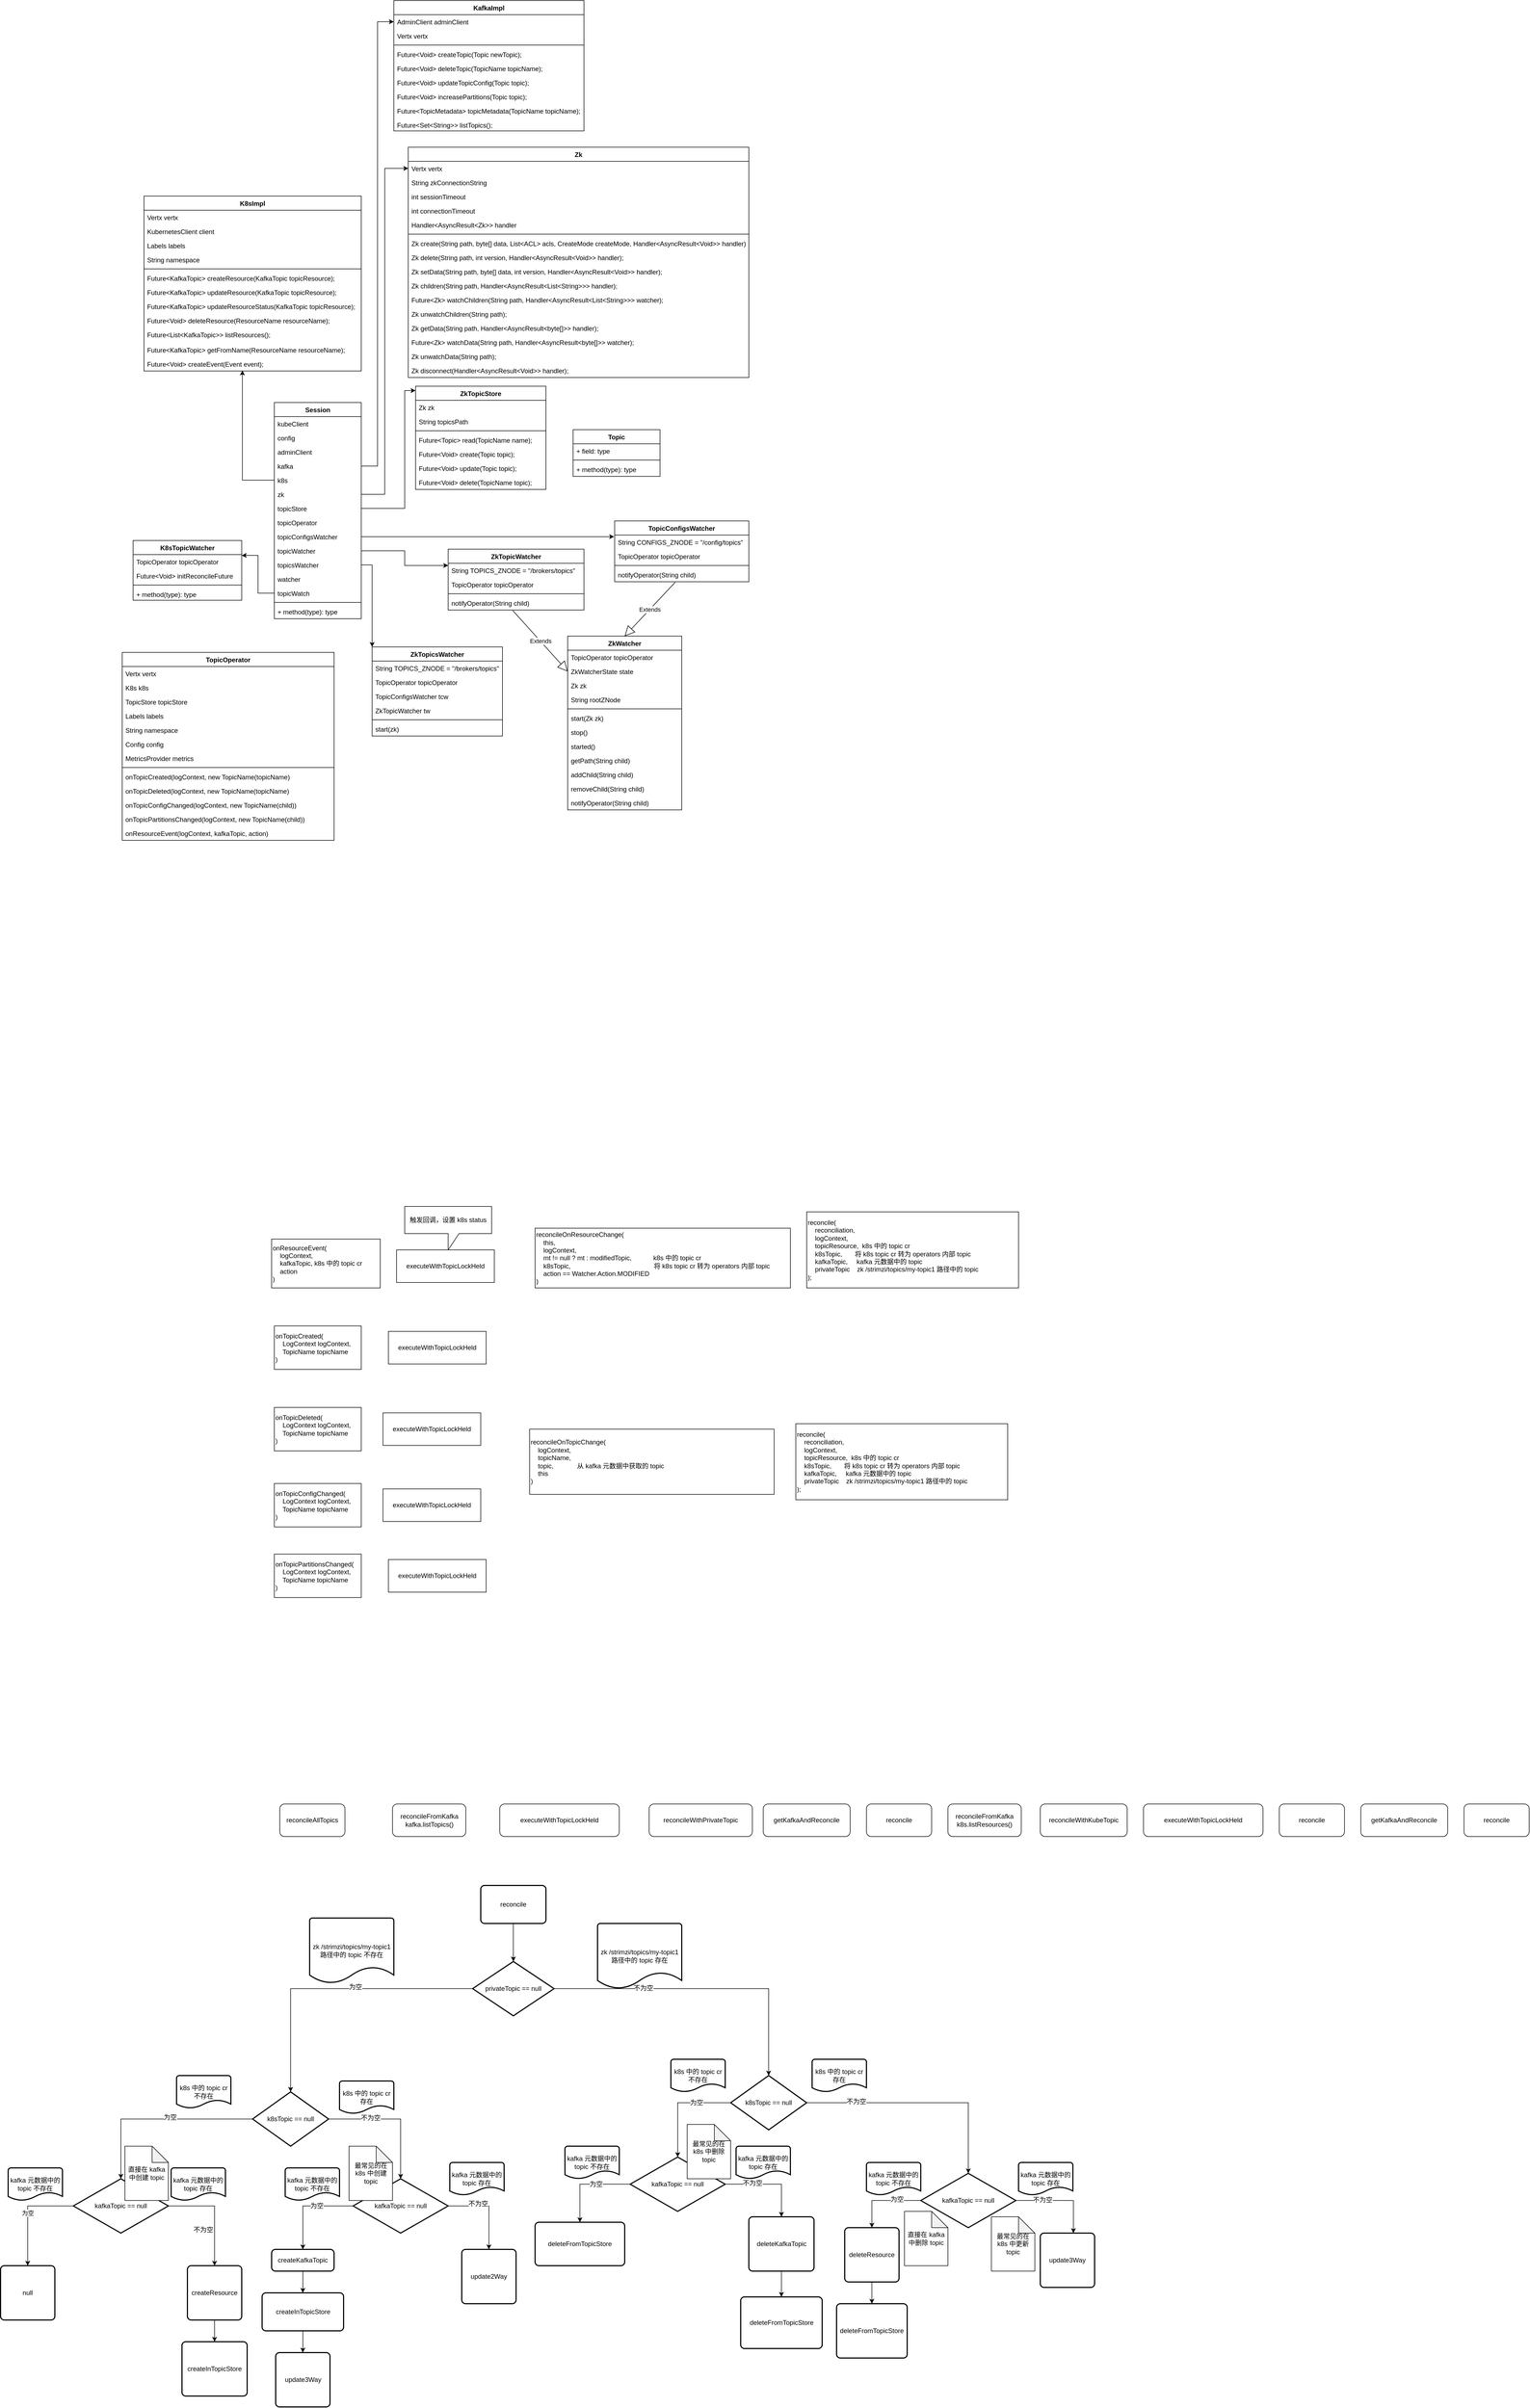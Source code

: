 <mxfile version="12.5.3" type="device" pages="2"><diagram id="Z5nywZIXF7TzsH9K53hB" name="第 1 页"><mxGraphModel dx="1933" dy="1976" grid="1" gridSize="10" guides="1" tooltips="1" connect="1" arrows="1" fold="1" page="1" pageScale="1" pageWidth="827" pageHeight="1169" math="0" shadow="0"><root><mxCell id="0"/><mxCell id="1" parent="0"/><mxCell id="3a96CArWEBnku8QssB7S-2" value="Session" style="swimlane;fontStyle=1;align=center;verticalAlign=top;childLayout=stackLayout;horizontal=1;startSize=26;horizontalStack=0;resizeParent=1;resizeParentMax=0;resizeLast=0;collapsible=1;marginBottom=0;" parent="1" vertex="1"><mxGeometry x="40" y="120" width="160" height="398" as="geometry"/></mxCell><mxCell id="3a96CArWEBnku8QssB7S-6" value="kubeClient" style="text;strokeColor=none;fillColor=none;align=left;verticalAlign=top;spacingLeft=4;spacingRight=4;overflow=hidden;rotatable=0;points=[[0,0.5],[1,0.5]];portConstraint=eastwest;" parent="3a96CArWEBnku8QssB7S-2" vertex="1"><mxGeometry y="26" width="160" height="26" as="geometry"/></mxCell><mxCell id="3a96CArWEBnku8QssB7S-3" value="config" style="text;strokeColor=none;fillColor=none;align=left;verticalAlign=top;spacingLeft=4;spacingRight=4;overflow=hidden;rotatable=0;points=[[0,0.5],[1,0.5]];portConstraint=eastwest;" parent="3a96CArWEBnku8QssB7S-2" vertex="1"><mxGeometry y="52" width="160" height="26" as="geometry"/></mxCell><mxCell id="3a96CArWEBnku8QssB7S-7" value="adminClient" style="text;strokeColor=none;fillColor=none;align=left;verticalAlign=top;spacingLeft=4;spacingRight=4;overflow=hidden;rotatable=0;points=[[0,0.5],[1,0.5]];portConstraint=eastwest;" parent="3a96CArWEBnku8QssB7S-2" vertex="1"><mxGeometry y="78" width="160" height="26" as="geometry"/></mxCell><mxCell id="3a96CArWEBnku8QssB7S-8" value="kafka" style="text;strokeColor=none;fillColor=none;align=left;verticalAlign=top;spacingLeft=4;spacingRight=4;overflow=hidden;rotatable=0;points=[[0,0.5],[1,0.5]];portConstraint=eastwest;" parent="3a96CArWEBnku8QssB7S-2" vertex="1"><mxGeometry y="104" width="160" height="26" as="geometry"/></mxCell><mxCell id="3a96CArWEBnku8QssB7S-14" value="k8s" style="text;strokeColor=none;fillColor=none;align=left;verticalAlign=top;spacingLeft=4;spacingRight=4;overflow=hidden;rotatable=0;points=[[0,0.5],[1,0.5]];portConstraint=eastwest;" parent="3a96CArWEBnku8QssB7S-2" vertex="1"><mxGeometry y="130" width="160" height="26" as="geometry"/></mxCell><mxCell id="3a96CArWEBnku8QssB7S-20" value="zk" style="text;strokeColor=none;fillColor=none;align=left;verticalAlign=top;spacingLeft=4;spacingRight=4;overflow=hidden;rotatable=0;points=[[0,0.5],[1,0.5]];portConstraint=eastwest;" parent="3a96CArWEBnku8QssB7S-2" vertex="1"><mxGeometry y="156" width="160" height="26" as="geometry"/></mxCell><mxCell id="3a96CArWEBnku8QssB7S-26" value="topicStore" style="text;strokeColor=none;fillColor=none;align=left;verticalAlign=top;spacingLeft=4;spacingRight=4;overflow=hidden;rotatable=0;points=[[0,0.5],[1,0.5]];portConstraint=eastwest;" parent="3a96CArWEBnku8QssB7S-2" vertex="1"><mxGeometry y="182" width="160" height="26" as="geometry"/></mxCell><mxCell id="3a96CArWEBnku8QssB7S-32" value="topicOperator" style="text;strokeColor=none;fillColor=none;align=left;verticalAlign=top;spacingLeft=4;spacingRight=4;overflow=hidden;rotatable=0;points=[[0,0.5],[1,0.5]];portConstraint=eastwest;" parent="3a96CArWEBnku8QssB7S-2" vertex="1"><mxGeometry y="208" width="160" height="26" as="geometry"/></mxCell><mxCell id="3a96CArWEBnku8QssB7S-42" value="topicConfigsWatcher" style="text;strokeColor=none;fillColor=none;align=left;verticalAlign=top;spacingLeft=4;spacingRight=4;overflow=hidden;rotatable=0;points=[[0,0.5],[1,0.5]];portConstraint=eastwest;" parent="3a96CArWEBnku8QssB7S-2" vertex="1"><mxGeometry y="234" width="160" height="26" as="geometry"/></mxCell><mxCell id="3a96CArWEBnku8QssB7S-44" value="topicWatcher" style="text;strokeColor=none;fillColor=none;align=left;verticalAlign=top;spacingLeft=4;spacingRight=4;overflow=hidden;rotatable=0;points=[[0,0.5],[1,0.5]];portConstraint=eastwest;" parent="3a96CArWEBnku8QssB7S-2" vertex="1"><mxGeometry y="260" width="160" height="26" as="geometry"/></mxCell><mxCell id="3a96CArWEBnku8QssB7S-51" value="topicsWatcher" style="text;strokeColor=none;fillColor=none;align=left;verticalAlign=top;spacingLeft=4;spacingRight=4;overflow=hidden;rotatable=0;points=[[0,0.5],[1,0.5]];portConstraint=eastwest;" parent="3a96CArWEBnku8QssB7S-2" vertex="1"><mxGeometry y="286" width="160" height="26" as="geometry"/></mxCell><mxCell id="3a96CArWEBnku8QssB7S-89" value="watcher" style="text;strokeColor=none;fillColor=none;align=left;verticalAlign=top;spacingLeft=4;spacingRight=4;overflow=hidden;rotatable=0;points=[[0,0.5],[1,0.5]];portConstraint=eastwest;" parent="3a96CArWEBnku8QssB7S-2" vertex="1"><mxGeometry y="312" width="160" height="26" as="geometry"/></mxCell><mxCell id="3a96CArWEBnku8QssB7S-96" value="topicWatch" style="text;strokeColor=none;fillColor=none;align=left;verticalAlign=top;spacingLeft=4;spacingRight=4;overflow=hidden;rotatable=0;points=[[0,0.5],[1,0.5]];portConstraint=eastwest;" parent="3a96CArWEBnku8QssB7S-2" vertex="1"><mxGeometry y="338" width="160" height="26" as="geometry"/></mxCell><mxCell id="3a96CArWEBnku8QssB7S-4" value="" style="line;strokeWidth=1;fillColor=none;align=left;verticalAlign=middle;spacingTop=-1;spacingLeft=3;spacingRight=3;rotatable=0;labelPosition=right;points=[];portConstraint=eastwest;" parent="3a96CArWEBnku8QssB7S-2" vertex="1"><mxGeometry y="364" width="160" height="8" as="geometry"/></mxCell><mxCell id="3a96CArWEBnku8QssB7S-5" value="+ method(type): type" style="text;strokeColor=none;fillColor=none;align=left;verticalAlign=top;spacingLeft=4;spacingRight=4;overflow=hidden;rotatable=0;points=[[0,0.5],[1,0.5]];portConstraint=eastwest;" parent="3a96CArWEBnku8QssB7S-2" vertex="1"><mxGeometry y="372" width="160" height="26" as="geometry"/></mxCell><mxCell id="3a96CArWEBnku8QssB7S-9" value="KafkaImpl" style="swimlane;fontStyle=1;align=center;verticalAlign=top;childLayout=stackLayout;horizontal=1;startSize=26;horizontalStack=0;resizeParent=1;resizeParentMax=0;resizeLast=0;collapsible=1;marginBottom=0;" parent="1" vertex="1"><mxGeometry x="260" y="-620" width="350" height="240" as="geometry"/></mxCell><mxCell id="3a96CArWEBnku8QssB7S-10" value="AdminClient adminClient" style="text;strokeColor=none;fillColor=none;align=left;verticalAlign=top;spacingLeft=4;spacingRight=4;overflow=hidden;rotatable=0;points=[[0,0.5],[1,0.5]];portConstraint=eastwest;" parent="3a96CArWEBnku8QssB7S-9" vertex="1"><mxGeometry y="26" width="350" height="26" as="geometry"/></mxCell><mxCell id="3a96CArWEBnku8QssB7S-58" value="Vertx vertx" style="text;strokeColor=none;fillColor=none;align=left;verticalAlign=top;spacingLeft=4;spacingRight=4;overflow=hidden;rotatable=0;points=[[0,0.5],[1,0.5]];portConstraint=eastwest;" parent="3a96CArWEBnku8QssB7S-9" vertex="1"><mxGeometry y="52" width="350" height="26" as="geometry"/></mxCell><mxCell id="3a96CArWEBnku8QssB7S-11" value="" style="line;strokeWidth=1;fillColor=none;align=left;verticalAlign=middle;spacingTop=-1;spacingLeft=3;spacingRight=3;rotatable=0;labelPosition=right;points=[];portConstraint=eastwest;" parent="3a96CArWEBnku8QssB7S-9" vertex="1"><mxGeometry y="78" width="350" height="8" as="geometry"/></mxCell><mxCell id="JyXiCYhEpCmipaQhnfQw-3" value="Future&lt;Void&gt; createTopic(Topic newTopic);" style="text;strokeColor=none;fillColor=none;align=left;verticalAlign=top;spacingLeft=4;spacingRight=4;overflow=hidden;rotatable=0;points=[[0,0.5],[1,0.5]];portConstraint=eastwest;" parent="3a96CArWEBnku8QssB7S-9" vertex="1"><mxGeometry y="86" width="350" height="26" as="geometry"/></mxCell><mxCell id="JyXiCYhEpCmipaQhnfQw-2" value="Future&lt;Void&gt; deleteTopic(TopicName topicName);" style="text;strokeColor=none;fillColor=none;align=left;verticalAlign=top;spacingLeft=4;spacingRight=4;overflow=hidden;rotatable=0;points=[[0,0.5],[1,0.5]];portConstraint=eastwest;" parent="3a96CArWEBnku8QssB7S-9" vertex="1"><mxGeometry y="112" width="350" height="26" as="geometry"/></mxCell><mxCell id="JyXiCYhEpCmipaQhnfQw-4" value="Future&lt;Void&gt; updateTopicConfig(Topic topic);" style="text;strokeColor=none;fillColor=none;align=left;verticalAlign=top;spacingLeft=4;spacingRight=4;overflow=hidden;rotatable=0;points=[[0,0.5],[1,0.5]];portConstraint=eastwest;" parent="3a96CArWEBnku8QssB7S-9" vertex="1"><mxGeometry y="138" width="350" height="26" as="geometry"/></mxCell><mxCell id="JyXiCYhEpCmipaQhnfQw-6" value="Future&lt;Void&gt; increasePartitions(Topic topic);" style="text;strokeColor=none;fillColor=none;align=left;verticalAlign=top;spacingLeft=4;spacingRight=4;overflow=hidden;rotatable=0;points=[[0,0.5],[1,0.5]];portConstraint=eastwest;" parent="3a96CArWEBnku8QssB7S-9" vertex="1"><mxGeometry y="164" width="350" height="26" as="geometry"/></mxCell><mxCell id="JyXiCYhEpCmipaQhnfQw-5" value="Future&lt;TopicMetadata&gt; topicMetadata(TopicName topicName);" style="text;strokeColor=none;fillColor=none;align=left;verticalAlign=top;spacingLeft=4;spacingRight=4;overflow=hidden;rotatable=0;points=[[0,0.5],[1,0.5]];portConstraint=eastwest;" parent="3a96CArWEBnku8QssB7S-9" vertex="1"><mxGeometry y="190" width="350" height="26" as="geometry"/></mxCell><mxCell id="JyXiCYhEpCmipaQhnfQw-7" value="Future&lt;Set&lt;String&gt;&gt; listTopics();" style="text;strokeColor=none;fillColor=none;align=left;verticalAlign=top;spacingLeft=4;spacingRight=4;overflow=hidden;rotatable=0;points=[[0,0.5],[1,0.5]];portConstraint=eastwest;" parent="3a96CArWEBnku8QssB7S-9" vertex="1"><mxGeometry y="216" width="350" height="24" as="geometry"/></mxCell><mxCell id="3a96CArWEBnku8QssB7S-15" value="K8sImpl" style="swimlane;fontStyle=1;align=center;verticalAlign=top;childLayout=stackLayout;horizontal=1;startSize=26;horizontalStack=0;resizeParent=1;resizeParentMax=0;resizeLast=0;collapsible=1;marginBottom=0;" parent="1" vertex="1"><mxGeometry x="-200" y="-260" width="400" height="322" as="geometry"/></mxCell><mxCell id="3a96CArWEBnku8QssB7S-16" value="Vertx vertx" style="text;strokeColor=none;fillColor=none;align=left;verticalAlign=top;spacingLeft=4;spacingRight=4;overflow=hidden;rotatable=0;points=[[0,0.5],[1,0.5]];portConstraint=eastwest;" parent="3a96CArWEBnku8QssB7S-15" vertex="1"><mxGeometry y="26" width="400" height="26" as="geometry"/></mxCell><mxCell id="3a96CArWEBnku8QssB7S-59" value="KubernetesClient client" style="text;strokeColor=none;fillColor=none;align=left;verticalAlign=top;spacingLeft=4;spacingRight=4;overflow=hidden;rotatable=0;points=[[0,0.5],[1,0.5]];portConstraint=eastwest;" parent="3a96CArWEBnku8QssB7S-15" vertex="1"><mxGeometry y="52" width="400" height="26" as="geometry"/></mxCell><mxCell id="3a96CArWEBnku8QssB7S-60" value="Labels labels" style="text;strokeColor=none;fillColor=none;align=left;verticalAlign=top;spacingLeft=4;spacingRight=4;overflow=hidden;rotatable=0;points=[[0,0.5],[1,0.5]];portConstraint=eastwest;" parent="3a96CArWEBnku8QssB7S-15" vertex="1"><mxGeometry y="78" width="400" height="26" as="geometry"/></mxCell><mxCell id="3a96CArWEBnku8QssB7S-61" value="String namespace" style="text;strokeColor=none;fillColor=none;align=left;verticalAlign=top;spacingLeft=4;spacingRight=4;overflow=hidden;rotatable=0;points=[[0,0.5],[1,0.5]];portConstraint=eastwest;" parent="3a96CArWEBnku8QssB7S-15" vertex="1"><mxGeometry y="104" width="400" height="26" as="geometry"/></mxCell><mxCell id="3a96CArWEBnku8QssB7S-17" value="" style="line;strokeWidth=1;fillColor=none;align=left;verticalAlign=middle;spacingTop=-1;spacingLeft=3;spacingRight=3;rotatable=0;labelPosition=right;points=[];portConstraint=eastwest;" parent="3a96CArWEBnku8QssB7S-15" vertex="1"><mxGeometry y="130" width="400" height="8" as="geometry"/></mxCell><mxCell id="JyXiCYhEpCmipaQhnfQw-11" value="Future&lt;KafkaTopic&gt; createResource(KafkaTopic topicResource);" style="text;strokeColor=none;fillColor=none;align=left;verticalAlign=top;spacingLeft=4;spacingRight=4;overflow=hidden;rotatable=0;points=[[0,0.5],[1,0.5]];portConstraint=eastwest;" parent="3a96CArWEBnku8QssB7S-15" vertex="1"><mxGeometry y="138" width="400" height="26" as="geometry"/></mxCell><mxCell id="JyXiCYhEpCmipaQhnfQw-13" value="Future&lt;KafkaTopic&gt; updateResource(KafkaTopic topicResource);" style="text;strokeColor=none;fillColor=none;align=left;verticalAlign=top;spacingLeft=4;spacingRight=4;overflow=hidden;rotatable=0;points=[[0,0.5],[1,0.5]];portConstraint=eastwest;" parent="3a96CArWEBnku8QssB7S-15" vertex="1"><mxGeometry y="164" width="400" height="26" as="geometry"/></mxCell><mxCell id="JyXiCYhEpCmipaQhnfQw-12" value="Future&lt;KafkaTopic&gt; updateResourceStatus(KafkaTopic topicResource);" style="text;strokeColor=none;fillColor=none;align=left;verticalAlign=top;spacingLeft=4;spacingRight=4;overflow=hidden;rotatable=0;points=[[0,0.5],[1,0.5]];portConstraint=eastwest;" parent="3a96CArWEBnku8QssB7S-15" vertex="1"><mxGeometry y="190" width="400" height="26" as="geometry"/></mxCell><mxCell id="JyXiCYhEpCmipaQhnfQw-10" value="Future&lt;Void&gt; deleteResource(ResourceName resourceName);" style="text;strokeColor=none;fillColor=none;align=left;verticalAlign=top;spacingLeft=4;spacingRight=4;overflow=hidden;rotatable=0;points=[[0,0.5],[1,0.5]];portConstraint=eastwest;" parent="3a96CArWEBnku8QssB7S-15" vertex="1"><mxGeometry y="216" width="400" height="26" as="geometry"/></mxCell><mxCell id="3a96CArWEBnku8QssB7S-18" value="Future&lt;List&lt;KafkaTopic&gt;&gt; listResources();" style="text;strokeColor=none;fillColor=none;align=left;verticalAlign=top;spacingLeft=4;spacingRight=4;overflow=hidden;rotatable=0;points=[[0,0.5],[1,0.5]];portConstraint=eastwest;" parent="3a96CArWEBnku8QssB7S-15" vertex="1"><mxGeometry y="242" width="400" height="28" as="geometry"/></mxCell><mxCell id="JyXiCYhEpCmipaQhnfQw-14" value="Future&lt;KafkaTopic&gt; getFromName(ResourceName resourceName);" style="text;strokeColor=none;fillColor=none;align=left;verticalAlign=top;spacingLeft=4;spacingRight=4;overflow=hidden;rotatable=0;points=[[0,0.5],[1,0.5]];portConstraint=eastwest;" parent="3a96CArWEBnku8QssB7S-15" vertex="1"><mxGeometry y="270" width="400" height="26" as="geometry"/></mxCell><mxCell id="JyXiCYhEpCmipaQhnfQw-15" value="Future&lt;Void&gt; createEvent(Event event);" style="text;strokeColor=none;fillColor=none;align=left;verticalAlign=top;spacingLeft=4;spacingRight=4;overflow=hidden;rotatable=0;points=[[0,0.5],[1,0.5]];portConstraint=eastwest;" parent="3a96CArWEBnku8QssB7S-15" vertex="1"><mxGeometry y="296" width="400" height="26" as="geometry"/></mxCell><mxCell id="3a96CArWEBnku8QssB7S-21" value="Zk" style="swimlane;fontStyle=1;align=center;verticalAlign=top;childLayout=stackLayout;horizontal=1;startSize=26;horizontalStack=0;resizeParent=1;resizeParentMax=0;resizeLast=0;collapsible=1;marginBottom=0;" parent="1" vertex="1"><mxGeometry x="286.5" y="-350" width="627" height="424" as="geometry"/></mxCell><mxCell id="3a96CArWEBnku8QssB7S-22" value="Vertx vertx" style="text;strokeColor=none;fillColor=none;align=left;verticalAlign=top;spacingLeft=4;spacingRight=4;overflow=hidden;rotatable=0;points=[[0,0.5],[1,0.5]];portConstraint=eastwest;" parent="3a96CArWEBnku8QssB7S-21" vertex="1"><mxGeometry y="26" width="627" height="26" as="geometry"/></mxCell><mxCell id="3a96CArWEBnku8QssB7S-65" value="String zkConnectionString" style="text;strokeColor=none;fillColor=none;align=left;verticalAlign=top;spacingLeft=4;spacingRight=4;overflow=hidden;rotatable=0;points=[[0,0.5],[1,0.5]];portConstraint=eastwest;" parent="3a96CArWEBnku8QssB7S-21" vertex="1"><mxGeometry y="52" width="627" height="26" as="geometry"/></mxCell><mxCell id="3a96CArWEBnku8QssB7S-66" value="int sessionTimeout" style="text;strokeColor=none;fillColor=none;align=left;verticalAlign=top;spacingLeft=4;spacingRight=4;overflow=hidden;rotatable=0;points=[[0,0.5],[1,0.5]];portConstraint=eastwest;" parent="3a96CArWEBnku8QssB7S-21" vertex="1"><mxGeometry y="78" width="627" height="26" as="geometry"/></mxCell><mxCell id="3a96CArWEBnku8QssB7S-67" value="int connectionTimeout" style="text;strokeColor=none;fillColor=none;align=left;verticalAlign=top;spacingLeft=4;spacingRight=4;overflow=hidden;rotatable=0;points=[[0,0.5],[1,0.5]];portConstraint=eastwest;" parent="3a96CArWEBnku8QssB7S-21" vertex="1"><mxGeometry y="104" width="627" height="26" as="geometry"/></mxCell><mxCell id="3a96CArWEBnku8QssB7S-68" value="Handler&lt;AsyncResult&lt;Zk&gt;&gt; handler" style="text;strokeColor=none;fillColor=none;align=left;verticalAlign=top;spacingLeft=4;spacingRight=4;overflow=hidden;rotatable=0;points=[[0,0.5],[1,0.5]];portConstraint=eastwest;" parent="3a96CArWEBnku8QssB7S-21" vertex="1"><mxGeometry y="130" width="627" height="26" as="geometry"/></mxCell><mxCell id="3a96CArWEBnku8QssB7S-23" value="" style="line;strokeWidth=1;fillColor=none;align=left;verticalAlign=middle;spacingTop=-1;spacingLeft=3;spacingRight=3;rotatable=0;labelPosition=right;points=[];portConstraint=eastwest;" parent="3a96CArWEBnku8QssB7S-21" vertex="1"><mxGeometry y="156" width="627" height="8" as="geometry"/></mxCell><mxCell id="3a96CArWEBnku8QssB7S-24" value="Zk create(String path, byte[] data, List&lt;ACL&gt; acls, CreateMode createMode, Handler&lt;AsyncResult&lt;Void&gt;&gt; handler);" style="text;strokeColor=none;fillColor=none;align=left;verticalAlign=top;spacingLeft=4;spacingRight=4;overflow=hidden;rotatable=0;points=[[0,0.5],[1,0.5]];portConstraint=eastwest;" parent="3a96CArWEBnku8QssB7S-21" vertex="1"><mxGeometry y="164" width="627" height="26" as="geometry"/></mxCell><mxCell id="JyXiCYhEpCmipaQhnfQw-20" value="Zk delete(String path, int version, Handler&lt;AsyncResult&lt;Void&gt;&gt; handler);" style="text;strokeColor=none;fillColor=none;align=left;verticalAlign=top;spacingLeft=4;spacingRight=4;overflow=hidden;rotatable=0;points=[[0,0.5],[1,0.5]];portConstraint=eastwest;" parent="3a96CArWEBnku8QssB7S-21" vertex="1"><mxGeometry y="190" width="627" height="26" as="geometry"/></mxCell><mxCell id="JyXiCYhEpCmipaQhnfQw-21" value="Zk setData(String path, byte[] data, int version, Handler&lt;AsyncResult&lt;Void&gt;&gt; handler);" style="text;strokeColor=none;fillColor=none;align=left;verticalAlign=top;spacingLeft=4;spacingRight=4;overflow=hidden;rotatable=0;points=[[0,0.5],[1,0.5]];portConstraint=eastwest;" parent="3a96CArWEBnku8QssB7S-21" vertex="1"><mxGeometry y="216" width="627" height="26" as="geometry"/></mxCell><mxCell id="JyXiCYhEpCmipaQhnfQw-22" value="Zk children(String path, Handler&lt;AsyncResult&lt;List&lt;String&gt;&gt;&gt; handler);" style="text;strokeColor=none;fillColor=none;align=left;verticalAlign=top;spacingLeft=4;spacingRight=4;overflow=hidden;rotatable=0;points=[[0,0.5],[1,0.5]];portConstraint=eastwest;" parent="3a96CArWEBnku8QssB7S-21" vertex="1"><mxGeometry y="242" width="627" height="26" as="geometry"/></mxCell><mxCell id="JyXiCYhEpCmipaQhnfQw-23" value="Future&lt;Zk&gt; watchChildren(String path, Handler&lt;AsyncResult&lt;List&lt;String&gt;&gt;&gt; watcher);" style="text;strokeColor=none;fillColor=none;align=left;verticalAlign=top;spacingLeft=4;spacingRight=4;overflow=hidden;rotatable=0;points=[[0,0.5],[1,0.5]];portConstraint=eastwest;" parent="3a96CArWEBnku8QssB7S-21" vertex="1"><mxGeometry y="268" width="627" height="26" as="geometry"/></mxCell><mxCell id="JyXiCYhEpCmipaQhnfQw-19" value="Zk unwatchChildren(String path);" style="text;strokeColor=none;fillColor=none;align=left;verticalAlign=top;spacingLeft=4;spacingRight=4;overflow=hidden;rotatable=0;points=[[0,0.5],[1,0.5]];portConstraint=eastwest;" parent="3a96CArWEBnku8QssB7S-21" vertex="1"><mxGeometry y="294" width="627" height="26" as="geometry"/></mxCell><mxCell id="JyXiCYhEpCmipaQhnfQw-25" value="Zk getData(String path, Handler&lt;AsyncResult&lt;byte[]&gt;&gt; handler);" style="text;strokeColor=none;fillColor=none;align=left;verticalAlign=top;spacingLeft=4;spacingRight=4;overflow=hidden;rotatable=0;points=[[0,0.5],[1,0.5]];portConstraint=eastwest;" parent="3a96CArWEBnku8QssB7S-21" vertex="1"><mxGeometry y="320" width="627" height="26" as="geometry"/></mxCell><mxCell id="JyXiCYhEpCmipaQhnfQw-26" value="Future&lt;Zk&gt; watchData(String path, Handler&lt;AsyncResult&lt;byte[]&gt;&gt; watcher);" style="text;strokeColor=none;fillColor=none;align=left;verticalAlign=top;spacingLeft=4;spacingRight=4;overflow=hidden;rotatable=0;points=[[0,0.5],[1,0.5]];portConstraint=eastwest;" parent="3a96CArWEBnku8QssB7S-21" vertex="1"><mxGeometry y="346" width="627" height="26" as="geometry"/></mxCell><mxCell id="JyXiCYhEpCmipaQhnfQw-27" value="Zk unwatchData(String path);" style="text;strokeColor=none;fillColor=none;align=left;verticalAlign=top;spacingLeft=4;spacingRight=4;overflow=hidden;rotatable=0;points=[[0,0.5],[1,0.5]];portConstraint=eastwest;" parent="3a96CArWEBnku8QssB7S-21" vertex="1"><mxGeometry y="372" width="627" height="26" as="geometry"/></mxCell><mxCell id="JyXiCYhEpCmipaQhnfQw-28" value="Zk disconnect(Handler&lt;AsyncResult&lt;Void&gt;&gt; handler);" style="text;strokeColor=none;fillColor=none;align=left;verticalAlign=top;spacingLeft=4;spacingRight=4;overflow=hidden;rotatable=0;points=[[0,0.5],[1,0.5]];portConstraint=eastwest;" parent="3a96CArWEBnku8QssB7S-21" vertex="1"><mxGeometry y="398" width="627" height="26" as="geometry"/></mxCell><mxCell id="3a96CArWEBnku8QssB7S-33" value="TopicOperator" style="swimlane;fontStyle=1;align=center;verticalAlign=top;childLayout=stackLayout;horizontal=1;startSize=26;horizontalStack=0;resizeParent=1;resizeParentMax=0;resizeLast=0;collapsible=1;marginBottom=0;" parent="1" vertex="1"><mxGeometry x="-240" y="580" width="390" height="346" as="geometry"/></mxCell><mxCell id="3a96CArWEBnku8QssB7S-34" value="Vertx vertx" style="text;strokeColor=none;fillColor=none;align=left;verticalAlign=top;spacingLeft=4;spacingRight=4;overflow=hidden;rotatable=0;points=[[0,0.5],[1,0.5]];portConstraint=eastwest;" parent="3a96CArWEBnku8QssB7S-33" vertex="1"><mxGeometry y="26" width="390" height="26" as="geometry"/></mxCell><mxCell id="3a96CArWEBnku8QssB7S-76" value="K8s k8s" style="text;strokeColor=none;fillColor=none;align=left;verticalAlign=top;spacingLeft=4;spacingRight=4;overflow=hidden;rotatable=0;points=[[0,0.5],[1,0.5]];portConstraint=eastwest;" parent="3a96CArWEBnku8QssB7S-33" vertex="1"><mxGeometry y="52" width="390" height="26" as="geometry"/></mxCell><mxCell id="3a96CArWEBnku8QssB7S-77" value="TopicStore topicStore" style="text;strokeColor=none;fillColor=none;align=left;verticalAlign=top;spacingLeft=4;spacingRight=4;overflow=hidden;rotatable=0;points=[[0,0.5],[1,0.5]];portConstraint=eastwest;" parent="3a96CArWEBnku8QssB7S-33" vertex="1"><mxGeometry y="78" width="390" height="26" as="geometry"/></mxCell><mxCell id="3a96CArWEBnku8QssB7S-78" value="Labels labels" style="text;strokeColor=none;fillColor=none;align=left;verticalAlign=top;spacingLeft=4;spacingRight=4;overflow=hidden;rotatable=0;points=[[0,0.5],[1,0.5]];portConstraint=eastwest;" parent="3a96CArWEBnku8QssB7S-33" vertex="1"><mxGeometry y="104" width="390" height="26" as="geometry"/></mxCell><mxCell id="3a96CArWEBnku8QssB7S-79" value="String namespace" style="text;strokeColor=none;fillColor=none;align=left;verticalAlign=top;spacingLeft=4;spacingRight=4;overflow=hidden;rotatable=0;points=[[0,0.5],[1,0.5]];portConstraint=eastwest;" parent="3a96CArWEBnku8QssB7S-33" vertex="1"><mxGeometry y="130" width="390" height="26" as="geometry"/></mxCell><mxCell id="3a96CArWEBnku8QssB7S-80" value="Config config" style="text;strokeColor=none;fillColor=none;align=left;verticalAlign=top;spacingLeft=4;spacingRight=4;overflow=hidden;rotatable=0;points=[[0,0.5],[1,0.5]];portConstraint=eastwest;" parent="3a96CArWEBnku8QssB7S-33" vertex="1"><mxGeometry y="156" width="390" height="26" as="geometry"/></mxCell><mxCell id="3a96CArWEBnku8QssB7S-81" value="MetricsProvider metrics" style="text;strokeColor=none;fillColor=none;align=left;verticalAlign=top;spacingLeft=4;spacingRight=4;overflow=hidden;rotatable=0;points=[[0,0.5],[1,0.5]];portConstraint=eastwest;" parent="3a96CArWEBnku8QssB7S-33" vertex="1"><mxGeometry y="182" width="390" height="26" as="geometry"/></mxCell><mxCell id="3a96CArWEBnku8QssB7S-35" value="" style="line;strokeWidth=1;fillColor=none;align=left;verticalAlign=middle;spacingTop=-1;spacingLeft=3;spacingRight=3;rotatable=0;labelPosition=right;points=[];portConstraint=eastwest;" parent="3a96CArWEBnku8QssB7S-33" vertex="1"><mxGeometry y="208" width="390" height="8" as="geometry"/></mxCell><mxCell id="JyXiCYhEpCmipaQhnfQw-45" value="onTopicCreated(logContext, new TopicName(topicName)" style="text;strokeColor=none;fillColor=none;align=left;verticalAlign=top;spacingLeft=4;spacingRight=4;overflow=hidden;rotatable=0;points=[[0,0.5],[1,0.5]];portConstraint=eastwest;" parent="3a96CArWEBnku8QssB7S-33" vertex="1"><mxGeometry y="216" width="390" height="26" as="geometry"/></mxCell><mxCell id="3a96CArWEBnku8QssB7S-36" value="onTopicDeleted(logContext, new TopicName(topicName)" style="text;strokeColor=none;fillColor=none;align=left;verticalAlign=top;spacingLeft=4;spacingRight=4;overflow=hidden;rotatable=0;points=[[0,0.5],[1,0.5]];portConstraint=eastwest;" parent="3a96CArWEBnku8QssB7S-33" vertex="1"><mxGeometry y="242" width="390" height="26" as="geometry"/></mxCell><mxCell id="JyXiCYhEpCmipaQhnfQw-67" value="onTopicConfigChanged(logContext, new TopicName(child))" style="text;strokeColor=none;fillColor=none;align=left;verticalAlign=top;spacingLeft=4;spacingRight=4;overflow=hidden;rotatable=0;points=[[0,0.5],[1,0.5]];portConstraint=eastwest;" parent="3a96CArWEBnku8QssB7S-33" vertex="1"><mxGeometry y="268" width="390" height="26" as="geometry"/></mxCell><mxCell id="JyXiCYhEpCmipaQhnfQw-68" value="onTopicPartitionsChanged(logContext, new TopicName(child))" style="text;strokeColor=none;fillColor=none;align=left;verticalAlign=top;spacingLeft=4;spacingRight=4;overflow=hidden;rotatable=0;points=[[0,0.5],[1,0.5]];portConstraint=eastwest;" parent="3a96CArWEBnku8QssB7S-33" vertex="1"><mxGeometry y="294" width="390" height="26" as="geometry"/></mxCell><mxCell id="JyXiCYhEpCmipaQhnfQw-77" value="onResourceEvent(logContext, kafkaTopic, action)" style="text;strokeColor=none;fillColor=none;align=left;verticalAlign=top;spacingLeft=4;spacingRight=4;overflow=hidden;rotatable=0;points=[[0,0.5],[1,0.5]];portConstraint=eastwest;" parent="3a96CArWEBnku8QssB7S-33" vertex="1"><mxGeometry y="320" width="390" height="26" as="geometry"/></mxCell><mxCell id="3a96CArWEBnku8QssB7S-38" value="TopicConfigsWatcher" style="swimlane;fontStyle=1;align=center;verticalAlign=top;childLayout=stackLayout;horizontal=1;startSize=26;horizontalStack=0;resizeParent=1;resizeParentMax=0;resizeLast=0;collapsible=1;marginBottom=0;" parent="1" vertex="1"><mxGeometry x="666.5" y="338" width="247" height="112" as="geometry"/></mxCell><mxCell id="JyXiCYhEpCmipaQhnfQw-64" value="String CONFIGS_ZNODE = &quot;/config/topics&quot;" style="text;strokeColor=none;fillColor=none;align=left;verticalAlign=top;spacingLeft=4;spacingRight=4;overflow=hidden;rotatable=0;points=[[0,0.5],[1,0.5]];portConstraint=eastwest;" parent="3a96CArWEBnku8QssB7S-38" vertex="1"><mxGeometry y="26" width="247" height="26" as="geometry"/></mxCell><mxCell id="3a96CArWEBnku8QssB7S-39" value="TopicOperator topicOperator" style="text;strokeColor=none;fillColor=none;align=left;verticalAlign=top;spacingLeft=4;spacingRight=4;overflow=hidden;rotatable=0;points=[[0,0.5],[1,0.5]];portConstraint=eastwest;" parent="3a96CArWEBnku8QssB7S-38" vertex="1"><mxGeometry y="52" width="247" height="26" as="geometry"/></mxCell><mxCell id="3a96CArWEBnku8QssB7S-40" value="" style="line;strokeWidth=1;fillColor=none;align=left;verticalAlign=middle;spacingTop=-1;spacingLeft=3;spacingRight=3;rotatable=0;labelPosition=right;points=[];portConstraint=eastwest;" parent="3a96CArWEBnku8QssB7S-38" vertex="1"><mxGeometry y="78" width="247" height="8" as="geometry"/></mxCell><mxCell id="3a96CArWEBnku8QssB7S-41" value="notifyOperator(String child)" style="text;strokeColor=none;fillColor=none;align=left;verticalAlign=top;spacingLeft=4;spacingRight=4;overflow=hidden;rotatable=0;points=[[0,0.5],[1,0.5]];portConstraint=eastwest;" parent="3a96CArWEBnku8QssB7S-38" vertex="1"><mxGeometry y="86" width="247" height="26" as="geometry"/></mxCell><mxCell id="3a96CArWEBnku8QssB7S-45" value="ZkTopicWatcher" style="swimlane;fontStyle=1;align=center;verticalAlign=top;childLayout=stackLayout;horizontal=1;startSize=26;horizontalStack=0;resizeParent=1;resizeParentMax=0;resizeLast=0;collapsible=1;marginBottom=0;" parent="1" vertex="1"><mxGeometry x="360" y="390" width="250" height="112" as="geometry"/></mxCell><mxCell id="JyXiCYhEpCmipaQhnfQw-65" value="String TOPICS_ZNODE = &quot;/brokers/topics&quot;" style="text;strokeColor=none;fillColor=none;align=left;verticalAlign=top;spacingLeft=4;spacingRight=4;overflow=hidden;rotatable=0;points=[[0,0.5],[1,0.5]];portConstraint=eastwest;" parent="3a96CArWEBnku8QssB7S-45" vertex="1"><mxGeometry y="26" width="250" height="26" as="geometry"/></mxCell><mxCell id="3a96CArWEBnku8QssB7S-46" value="TopicOperator topicOperator" style="text;strokeColor=none;fillColor=none;align=left;verticalAlign=top;spacingLeft=4;spacingRight=4;overflow=hidden;rotatable=0;points=[[0,0.5],[1,0.5]];portConstraint=eastwest;" parent="3a96CArWEBnku8QssB7S-45" vertex="1"><mxGeometry y="52" width="250" height="26" as="geometry"/></mxCell><mxCell id="3a96CArWEBnku8QssB7S-47" value="" style="line;strokeWidth=1;fillColor=none;align=left;verticalAlign=middle;spacingTop=-1;spacingLeft=3;spacingRight=3;rotatable=0;labelPosition=right;points=[];portConstraint=eastwest;" parent="3a96CArWEBnku8QssB7S-45" vertex="1"><mxGeometry y="78" width="250" height="8" as="geometry"/></mxCell><mxCell id="JyXiCYhEpCmipaQhnfQw-66" value="notifyOperator(String child)" style="text;strokeColor=none;fillColor=none;align=left;verticalAlign=top;spacingLeft=4;spacingRight=4;overflow=hidden;rotatable=0;points=[[0,0.5],[1,0.5]];portConstraint=eastwest;" parent="3a96CArWEBnku8QssB7S-45" vertex="1"><mxGeometry y="86" width="250" height="26" as="geometry"/></mxCell><mxCell id="3a96CArWEBnku8QssB7S-52" value="ZkTopicsWatcher" style="swimlane;fontStyle=1;align=center;verticalAlign=top;childLayout=stackLayout;horizontal=1;startSize=26;horizontalStack=0;resizeParent=1;resizeParentMax=0;resizeLast=0;collapsible=1;marginBottom=0;" parent="1" vertex="1"><mxGeometry x="220" y="570" width="240" height="164" as="geometry"/></mxCell><mxCell id="JyXiCYhEpCmipaQhnfQw-63" value="String TOPICS_ZNODE = &quot;/brokers/topics&quot;" style="text;strokeColor=none;fillColor=none;align=left;verticalAlign=top;spacingLeft=4;spacingRight=4;overflow=hidden;rotatable=0;points=[[0,0.5],[1,0.5]];portConstraint=eastwest;" parent="3a96CArWEBnku8QssB7S-52" vertex="1"><mxGeometry y="26" width="240" height="26" as="geometry"/></mxCell><mxCell id="3a96CArWEBnku8QssB7S-53" value="TopicOperator topicOperator" style="text;strokeColor=none;fillColor=none;align=left;verticalAlign=top;spacingLeft=4;spacingRight=4;overflow=hidden;rotatable=0;points=[[0,0.5],[1,0.5]];portConstraint=eastwest;" parent="3a96CArWEBnku8QssB7S-52" vertex="1"><mxGeometry y="52" width="240" height="26" as="geometry"/></mxCell><mxCell id="3a96CArWEBnku8QssB7S-86" value="TopicConfigsWatcher tcw" style="text;strokeColor=none;fillColor=none;align=left;verticalAlign=top;spacingLeft=4;spacingRight=4;overflow=hidden;rotatable=0;points=[[0,0.5],[1,0.5]];portConstraint=eastwest;" parent="3a96CArWEBnku8QssB7S-52" vertex="1"><mxGeometry y="78" width="240" height="26" as="geometry"/></mxCell><mxCell id="3a96CArWEBnku8QssB7S-87" value="ZkTopicWatcher tw" style="text;strokeColor=none;fillColor=none;align=left;verticalAlign=top;spacingLeft=4;spacingRight=4;overflow=hidden;rotatable=0;points=[[0,0.5],[1,0.5]];portConstraint=eastwest;" parent="3a96CArWEBnku8QssB7S-52" vertex="1"><mxGeometry y="104" width="240" height="26" as="geometry"/></mxCell><mxCell id="3a96CArWEBnku8QssB7S-54" value="" style="line;strokeWidth=1;fillColor=none;align=left;verticalAlign=middle;spacingTop=-1;spacingLeft=3;spacingRight=3;rotatable=0;labelPosition=right;points=[];portConstraint=eastwest;" parent="3a96CArWEBnku8QssB7S-52" vertex="1"><mxGeometry y="130" width="240" height="8" as="geometry"/></mxCell><mxCell id="3a96CArWEBnku8QssB7S-55" value="start(zk)" style="text;strokeColor=none;fillColor=none;align=left;verticalAlign=top;spacingLeft=4;spacingRight=4;overflow=hidden;rotatable=0;points=[[0,0.5],[1,0.5]];portConstraint=eastwest;" parent="3a96CArWEBnku8QssB7S-52" vertex="1"><mxGeometry y="138" width="240" height="26" as="geometry"/></mxCell><mxCell id="3a96CArWEBnku8QssB7S-69" value="ZkTopicStore" style="swimlane;fontStyle=1;align=center;verticalAlign=top;childLayout=stackLayout;horizontal=1;startSize=26;horizontalStack=0;resizeParent=1;resizeParentMax=0;resizeLast=0;collapsible=1;marginBottom=0;" parent="1" vertex="1"><mxGeometry x="300" y="90" width="240" height="190" as="geometry"/></mxCell><mxCell id="3a96CArWEBnku8QssB7S-70" value="Zk zk" style="text;strokeColor=none;fillColor=none;align=left;verticalAlign=top;spacingLeft=4;spacingRight=4;overflow=hidden;rotatable=0;points=[[0,0.5],[1,0.5]];portConstraint=eastwest;" parent="3a96CArWEBnku8QssB7S-69" vertex="1"><mxGeometry y="26" width="240" height="26" as="geometry"/></mxCell><mxCell id="3a96CArWEBnku8QssB7S-73" value="String topicsPath" style="text;strokeColor=none;fillColor=none;align=left;verticalAlign=top;spacingLeft=4;spacingRight=4;overflow=hidden;rotatable=0;points=[[0,0.5],[1,0.5]];portConstraint=eastwest;" parent="3a96CArWEBnku8QssB7S-69" vertex="1"><mxGeometry y="52" width="240" height="26" as="geometry"/></mxCell><mxCell id="3a96CArWEBnku8QssB7S-71" value="" style="line;strokeWidth=1;fillColor=none;align=left;verticalAlign=middle;spacingTop=-1;spacingLeft=3;spacingRight=3;rotatable=0;labelPosition=right;points=[];portConstraint=eastwest;" parent="3a96CArWEBnku8QssB7S-69" vertex="1"><mxGeometry y="78" width="240" height="8" as="geometry"/></mxCell><mxCell id="3a96CArWEBnku8QssB7S-72" value="Future&lt;Topic&gt; read(TopicName name);" style="text;strokeColor=none;fillColor=none;align=left;verticalAlign=top;spacingLeft=4;spacingRight=4;overflow=hidden;rotatable=0;points=[[0,0.5],[1,0.5]];portConstraint=eastwest;" parent="3a96CArWEBnku8QssB7S-69" vertex="1"><mxGeometry y="86" width="240" height="26" as="geometry"/></mxCell><mxCell id="JyXiCYhEpCmipaQhnfQw-32" value="Future&lt;Void&gt; create(Topic topic);" style="text;strokeColor=none;fillColor=none;align=left;verticalAlign=top;spacingLeft=4;spacingRight=4;overflow=hidden;rotatable=0;points=[[0,0.5],[1,0.5]];portConstraint=eastwest;" parent="3a96CArWEBnku8QssB7S-69" vertex="1"><mxGeometry y="112" width="240" height="26" as="geometry"/></mxCell><mxCell id="JyXiCYhEpCmipaQhnfQw-34" value="Future&lt;Void&gt; update(Topic topic);" style="text;strokeColor=none;fillColor=none;align=left;verticalAlign=top;spacingLeft=4;spacingRight=4;overflow=hidden;rotatable=0;points=[[0,0.5],[1,0.5]];portConstraint=eastwest;" parent="3a96CArWEBnku8QssB7S-69" vertex="1"><mxGeometry y="138" width="240" height="26" as="geometry"/></mxCell><mxCell id="JyXiCYhEpCmipaQhnfQw-33" value="Future&lt;Void&gt; delete(TopicName topic);" style="text;strokeColor=none;fillColor=none;align=left;verticalAlign=top;spacingLeft=4;spacingRight=4;overflow=hidden;rotatable=0;points=[[0,0.5],[1,0.5]];portConstraint=eastwest;" parent="3a96CArWEBnku8QssB7S-69" vertex="1"><mxGeometry y="164" width="240" height="26" as="geometry"/></mxCell><mxCell id="3a96CArWEBnku8QssB7S-90" value="K8sTopicWatcher" style="swimlane;fontStyle=1;align=center;verticalAlign=top;childLayout=stackLayout;horizontal=1;startSize=26;horizontalStack=0;resizeParent=1;resizeParentMax=0;resizeLast=0;collapsible=1;marginBottom=0;" parent="1" vertex="1"><mxGeometry x="-220" y="374" width="200" height="110" as="geometry"/></mxCell><mxCell id="3a96CArWEBnku8QssB7S-91" value="TopicOperator topicOperator" style="text;strokeColor=none;fillColor=none;align=left;verticalAlign=top;spacingLeft=4;spacingRight=4;overflow=hidden;rotatable=0;points=[[0,0.5],[1,0.5]];portConstraint=eastwest;" parent="3a96CArWEBnku8QssB7S-90" vertex="1"><mxGeometry y="26" width="200" height="26" as="geometry"/></mxCell><mxCell id="3a96CArWEBnku8QssB7S-94" value="Future&lt;Void&gt; initReconcileFuture" style="text;strokeColor=none;fillColor=none;align=left;verticalAlign=top;spacingLeft=4;spacingRight=4;overflow=hidden;rotatable=0;points=[[0,0.5],[1,0.5]];portConstraint=eastwest;" parent="3a96CArWEBnku8QssB7S-90" vertex="1"><mxGeometry y="52" width="200" height="26" as="geometry"/></mxCell><mxCell id="3a96CArWEBnku8QssB7S-92" value="" style="line;strokeWidth=1;fillColor=none;align=left;verticalAlign=middle;spacingTop=-1;spacingLeft=3;spacingRight=3;rotatable=0;labelPosition=right;points=[];portConstraint=eastwest;" parent="3a96CArWEBnku8QssB7S-90" vertex="1"><mxGeometry y="78" width="200" height="8" as="geometry"/></mxCell><mxCell id="3a96CArWEBnku8QssB7S-93" value="+ method(type): type" style="text;strokeColor=none;fillColor=none;align=left;verticalAlign=top;spacingLeft=4;spacingRight=4;overflow=hidden;rotatable=0;points=[[0,0.5],[1,0.5]];portConstraint=eastwest;" parent="3a96CArWEBnku8QssB7S-90" vertex="1"><mxGeometry y="86" width="200" height="24" as="geometry"/></mxCell><mxCell id="JyXiCYhEpCmipaQhnfQw-16" style="edgeStyle=orthogonalEdgeStyle;rounded=0;orthogonalLoop=1;jettySize=auto;html=1;entryX=0;entryY=0.5;entryDx=0;entryDy=0;" parent="1" source="3a96CArWEBnku8QssB7S-8" target="3a96CArWEBnku8QssB7S-10" edge="1"><mxGeometry relative="1" as="geometry"/></mxCell><mxCell id="JyXiCYhEpCmipaQhnfQw-17" style="edgeStyle=orthogonalEdgeStyle;rounded=0;orthogonalLoop=1;jettySize=auto;html=1;entryX=0.453;entryY=0.962;entryDx=0;entryDy=0;entryPerimeter=0;" parent="1" source="3a96CArWEBnku8QssB7S-14" target="JyXiCYhEpCmipaQhnfQw-15" edge="1"><mxGeometry relative="1" as="geometry"/></mxCell><mxCell id="JyXiCYhEpCmipaQhnfQw-29" style="edgeStyle=orthogonalEdgeStyle;rounded=0;orthogonalLoop=1;jettySize=auto;html=1;entryX=0;entryY=0.5;entryDx=0;entryDy=0;" parent="1" source="3a96CArWEBnku8QssB7S-20" target="3a96CArWEBnku8QssB7S-22" edge="1"><mxGeometry relative="1" as="geometry"/></mxCell><mxCell id="JyXiCYhEpCmipaQhnfQw-35" style="edgeStyle=orthogonalEdgeStyle;rounded=0;orthogonalLoop=1;jettySize=auto;html=1;entryX=0;entryY=0.042;entryDx=0;entryDy=0;entryPerimeter=0;" parent="1" source="3a96CArWEBnku8QssB7S-26" target="3a96CArWEBnku8QssB7S-69" edge="1"><mxGeometry relative="1" as="geometry"><Array as="points"><mxPoint x="280" y="315"/><mxPoint x="280" y="98"/></Array></mxGeometry></mxCell><mxCell id="JyXiCYhEpCmipaQhnfQw-37" value="Topic" style="swimlane;fontStyle=1;align=center;verticalAlign=top;childLayout=stackLayout;horizontal=1;startSize=26;horizontalStack=0;resizeParent=1;resizeParentMax=0;resizeLast=0;collapsible=1;marginBottom=0;" parent="1" vertex="1"><mxGeometry x="590" y="170" width="160" height="86" as="geometry"/></mxCell><mxCell id="JyXiCYhEpCmipaQhnfQw-38" value="+ field: type" style="text;strokeColor=none;fillColor=none;align=left;verticalAlign=top;spacingLeft=4;spacingRight=4;overflow=hidden;rotatable=0;points=[[0,0.5],[1,0.5]];portConstraint=eastwest;" parent="JyXiCYhEpCmipaQhnfQw-37" vertex="1"><mxGeometry y="26" width="160" height="26" as="geometry"/></mxCell><mxCell id="JyXiCYhEpCmipaQhnfQw-39" value="" style="line;strokeWidth=1;fillColor=none;align=left;verticalAlign=middle;spacingTop=-1;spacingLeft=3;spacingRight=3;rotatable=0;labelPosition=right;points=[];portConstraint=eastwest;" parent="JyXiCYhEpCmipaQhnfQw-37" vertex="1"><mxGeometry y="52" width="160" height="8" as="geometry"/></mxCell><mxCell id="JyXiCYhEpCmipaQhnfQw-40" value="+ method(type): type" style="text;strokeColor=none;fillColor=none;align=left;verticalAlign=top;spacingLeft=4;spacingRight=4;overflow=hidden;rotatable=0;points=[[0,0.5],[1,0.5]];portConstraint=eastwest;" parent="JyXiCYhEpCmipaQhnfQw-37" vertex="1"><mxGeometry y="60" width="160" height="26" as="geometry"/></mxCell><mxCell id="JyXiCYhEpCmipaQhnfQw-48" value="ZkWatcher" style="swimlane;fontStyle=1;align=center;verticalAlign=top;childLayout=stackLayout;horizontal=1;startSize=26;horizontalStack=0;resizeParent=1;resizeParentMax=0;resizeLast=0;collapsible=1;marginBottom=0;" parent="1" vertex="1"><mxGeometry x="580" y="550" width="210" height="320" as="geometry"/></mxCell><mxCell id="JyXiCYhEpCmipaQhnfQw-52" value="TopicOperator topicOperator" style="text;strokeColor=none;fillColor=none;align=left;verticalAlign=top;spacingLeft=4;spacingRight=4;overflow=hidden;rotatable=0;points=[[0,0.5],[1,0.5]];portConstraint=eastwest;" parent="JyXiCYhEpCmipaQhnfQw-48" vertex="1"><mxGeometry y="26" width="210" height="26" as="geometry"/></mxCell><mxCell id="JyXiCYhEpCmipaQhnfQw-54" value="ZkWatcherState state" style="text;strokeColor=none;fillColor=none;align=left;verticalAlign=top;spacingLeft=4;spacingRight=4;overflow=hidden;rotatable=0;points=[[0,0.5],[1,0.5]];portConstraint=eastwest;" parent="JyXiCYhEpCmipaQhnfQw-48" vertex="1"><mxGeometry y="52" width="210" height="26" as="geometry"/></mxCell><mxCell id="JyXiCYhEpCmipaQhnfQw-53" value="Zk zk" style="text;strokeColor=none;fillColor=none;align=left;verticalAlign=top;spacingLeft=4;spacingRight=4;overflow=hidden;rotatable=0;points=[[0,0.5],[1,0.5]];portConstraint=eastwest;" parent="JyXiCYhEpCmipaQhnfQw-48" vertex="1"><mxGeometry y="78" width="210" height="26" as="geometry"/></mxCell><mxCell id="JyXiCYhEpCmipaQhnfQw-49" value="String rootZNode" style="text;strokeColor=none;fillColor=none;align=left;verticalAlign=top;spacingLeft=4;spacingRight=4;overflow=hidden;rotatable=0;points=[[0,0.5],[1,0.5]];portConstraint=eastwest;" parent="JyXiCYhEpCmipaQhnfQw-48" vertex="1"><mxGeometry y="104" width="210" height="26" as="geometry"/></mxCell><mxCell id="JyXiCYhEpCmipaQhnfQw-50" value="" style="line;strokeWidth=1;fillColor=none;align=left;verticalAlign=middle;spacingTop=-1;spacingLeft=3;spacingRight=3;rotatable=0;labelPosition=right;points=[];portConstraint=eastwest;" parent="JyXiCYhEpCmipaQhnfQw-48" vertex="1"><mxGeometry y="130" width="210" height="8" as="geometry"/></mxCell><mxCell id="JyXiCYhEpCmipaQhnfQw-51" value="start(Zk zk)" style="text;strokeColor=none;fillColor=none;align=left;verticalAlign=top;spacingLeft=4;spacingRight=4;overflow=hidden;rotatable=0;points=[[0,0.5],[1,0.5]];portConstraint=eastwest;" parent="JyXiCYhEpCmipaQhnfQw-48" vertex="1"><mxGeometry y="138" width="210" height="26" as="geometry"/></mxCell><mxCell id="JyXiCYhEpCmipaQhnfQw-58" value="stop()" style="text;strokeColor=none;fillColor=none;align=left;verticalAlign=top;spacingLeft=4;spacingRight=4;overflow=hidden;rotatable=0;points=[[0,0.5],[1,0.5]];portConstraint=eastwest;" parent="JyXiCYhEpCmipaQhnfQw-48" vertex="1"><mxGeometry y="164" width="210" height="26" as="geometry"/></mxCell><mxCell id="JyXiCYhEpCmipaQhnfQw-59" value="started()" style="text;strokeColor=none;fillColor=none;align=left;verticalAlign=top;spacingLeft=4;spacingRight=4;overflow=hidden;rotatable=0;points=[[0,0.5],[1,0.5]];portConstraint=eastwest;" parent="JyXiCYhEpCmipaQhnfQw-48" vertex="1"><mxGeometry y="190" width="210" height="26" as="geometry"/></mxCell><mxCell id="JyXiCYhEpCmipaQhnfQw-60" value="getPath(String child)" style="text;strokeColor=none;fillColor=none;align=left;verticalAlign=top;spacingLeft=4;spacingRight=4;overflow=hidden;rotatable=0;points=[[0,0.5],[1,0.5]];portConstraint=eastwest;" parent="JyXiCYhEpCmipaQhnfQw-48" vertex="1"><mxGeometry y="216" width="210" height="26" as="geometry"/></mxCell><mxCell id="JyXiCYhEpCmipaQhnfQw-57" value="addChild(String child)" style="text;strokeColor=none;fillColor=none;align=left;verticalAlign=top;spacingLeft=4;spacingRight=4;overflow=hidden;rotatable=0;points=[[0,0.5],[1,0.5]];portConstraint=eastwest;" parent="JyXiCYhEpCmipaQhnfQw-48" vertex="1"><mxGeometry y="242" width="210" height="26" as="geometry"/></mxCell><mxCell id="JyXiCYhEpCmipaQhnfQw-56" value="removeChild(String child)" style="text;strokeColor=none;fillColor=none;align=left;verticalAlign=top;spacingLeft=4;spacingRight=4;overflow=hidden;rotatable=0;points=[[0,0.5],[1,0.5]];portConstraint=eastwest;" parent="JyXiCYhEpCmipaQhnfQw-48" vertex="1"><mxGeometry y="268" width="210" height="26" as="geometry"/></mxCell><mxCell id="JyXiCYhEpCmipaQhnfQw-61" value="notifyOperator(String child)" style="text;strokeColor=none;fillColor=none;align=left;verticalAlign=top;spacingLeft=4;spacingRight=4;overflow=hidden;rotatable=0;points=[[0,0.5],[1,0.5]];portConstraint=eastwest;" parent="JyXiCYhEpCmipaQhnfQw-48" vertex="1"><mxGeometry y="294" width="210" height="26" as="geometry"/></mxCell><mxCell id="JyXiCYhEpCmipaQhnfQw-69" style="edgeStyle=orthogonalEdgeStyle;rounded=0;orthogonalLoop=1;jettySize=auto;html=1;entryX=-0.004;entryY=0.115;entryDx=0;entryDy=0;entryPerimeter=0;" parent="1" source="3a96CArWEBnku8QssB7S-42" target="JyXiCYhEpCmipaQhnfQw-64" edge="1"><mxGeometry relative="1" as="geometry"/></mxCell><mxCell id="JyXiCYhEpCmipaQhnfQw-70" style="edgeStyle=orthogonalEdgeStyle;rounded=0;orthogonalLoop=1;jettySize=auto;html=1;entryX=0;entryY=0.154;entryDx=0;entryDy=0;entryPerimeter=0;" parent="1" source="3a96CArWEBnku8QssB7S-44" target="JyXiCYhEpCmipaQhnfQw-65" edge="1"><mxGeometry relative="1" as="geometry"/></mxCell><mxCell id="JyXiCYhEpCmipaQhnfQw-71" value="Extends" style="endArrow=block;endSize=16;endFill=0;html=1;exitX=0.476;exitY=1.038;exitDx=0;exitDy=0;exitPerimeter=0;entryX=0;entryY=0.5;entryDx=0;entryDy=0;" parent="1" source="JyXiCYhEpCmipaQhnfQw-66" target="JyXiCYhEpCmipaQhnfQw-54" edge="1"><mxGeometry width="160" relative="1" as="geometry"><mxPoint x="300" y="910" as="sourcePoint"/><mxPoint x="460" y="910" as="targetPoint"/></mxGeometry></mxCell><mxCell id="JyXiCYhEpCmipaQhnfQw-72" value="Extends" style="endArrow=block;endSize=16;endFill=0;html=1;exitX=0.451;exitY=1.038;exitDx=0;exitDy=0;exitPerimeter=0;entryX=0.5;entryY=0;entryDx=0;entryDy=0;" parent="1" source="3a96CArWEBnku8QssB7S-41" target="JyXiCYhEpCmipaQhnfQw-48" edge="1"><mxGeometry width="160" relative="1" as="geometry"><mxPoint x="820" y="770" as="sourcePoint"/><mxPoint x="980" y="770" as="targetPoint"/></mxGeometry></mxCell><mxCell id="JyXiCYhEpCmipaQhnfQw-74" style="edgeStyle=orthogonalEdgeStyle;rounded=0;orthogonalLoop=1;jettySize=auto;html=1;entryX=0;entryY=0;entryDx=0;entryDy=0;" parent="1" source="3a96CArWEBnku8QssB7S-51" target="3a96CArWEBnku8QssB7S-52" edge="1"><mxGeometry relative="1" as="geometry"/></mxCell><mxCell id="JyXiCYhEpCmipaQhnfQw-75" style="edgeStyle=orthogonalEdgeStyle;rounded=0;orthogonalLoop=1;jettySize=auto;html=1;entryX=1;entryY=0.25;entryDx=0;entryDy=0;" parent="1" source="3a96CArWEBnku8QssB7S-96" target="3a96CArWEBnku8QssB7S-90" edge="1"><mxGeometry relative="1" as="geometry"/></mxCell><mxCell id="WzxwkyAkOCQrPC1P3Biy-22" value="reconcileAllTopics" style="rounded=1;whiteSpace=wrap;html=1;fontFamily=Helvetica;" parent="1" vertex="1"><mxGeometry x="50" y="2700" width="120" height="60" as="geometry"/></mxCell><mxCell id="WzxwkyAkOCQrPC1P3Biy-23" value="reconcileFromKafka&lt;br&gt;kafka.listTopics()" style="rounded=1;whiteSpace=wrap;html=1;fontFamily=Helvetica;" parent="1" vertex="1"><mxGeometry x="257.5" y="2700" width="135" height="60" as="geometry"/></mxCell><mxCell id="WzxwkyAkOCQrPC1P3Biy-24" value="executeWithTopicLockHeld" style="rounded=1;whiteSpace=wrap;html=1;fontFamily=Helvetica;" parent="1" vertex="1"><mxGeometry x="455" y="2700" width="220" height="60" as="geometry"/></mxCell><mxCell id="WzxwkyAkOCQrPC1P3Biy-25" value="reconcileWithPrivateTopic" style="rounded=1;whiteSpace=wrap;html=1;fontFamily=Helvetica;" parent="1" vertex="1"><mxGeometry x="730" y="2700" width="190" height="60" as="geometry"/></mxCell><mxCell id="WzxwkyAkOCQrPC1P3Biy-28" value="getKafkaAndReconcile" style="rounded=1;whiteSpace=wrap;html=1;fontFamily=Helvetica;" parent="1" vertex="1"><mxGeometry x="940" y="2700" width="160" height="60" as="geometry"/></mxCell><mxCell id="WzxwkyAkOCQrPC1P3Biy-29" value="reconcile" style="rounded=1;whiteSpace=wrap;html=1;fontFamily=Helvetica;" parent="1" vertex="1"><mxGeometry x="1130" y="2700" width="120" height="60" as="geometry"/></mxCell><mxCell id="WzxwkyAkOCQrPC1P3Biy-30" value="reconcileFromKafka&lt;br&gt;k8s.listResources()" style="rounded=1;whiteSpace=wrap;html=1;fontFamily=Helvetica;" parent="1" vertex="1"><mxGeometry x="1280" y="2700" width="135" height="60" as="geometry"/></mxCell><mxCell id="WzxwkyAkOCQrPC1P3Biy-31" value="reconcileWithKubeTopic" style="rounded=1;whiteSpace=wrap;html=1;fontFamily=Helvetica;" parent="1" vertex="1"><mxGeometry x="1450" y="2700" width="160" height="60" as="geometry"/></mxCell><mxCell id="WzxwkyAkOCQrPC1P3Biy-32" value="executeWithTopicLockHeld" style="rounded=1;whiteSpace=wrap;html=1;fontFamily=Helvetica;" parent="1" vertex="1"><mxGeometry x="1640" y="2700" width="220" height="60" as="geometry"/></mxCell><mxCell id="WzxwkyAkOCQrPC1P3Biy-33" value="reconcile" style="rounded=1;whiteSpace=wrap;html=1;fontFamily=Helvetica;" parent="1" vertex="1"><mxGeometry x="1890" y="2700" width="120" height="60" as="geometry"/></mxCell><mxCell id="WzxwkyAkOCQrPC1P3Biy-34" value="getKafkaAndReconcile" style="rounded=1;whiteSpace=wrap;html=1;fontFamily=Helvetica;" parent="1" vertex="1"><mxGeometry x="2040" y="2700" width="160" height="60" as="geometry"/></mxCell><mxCell id="WzxwkyAkOCQrPC1P3Biy-35" value="reconcile" style="rounded=1;whiteSpace=wrap;html=1;fontFamily=Helvetica;" parent="1" vertex="1"><mxGeometry x="2230" y="2700" width="120" height="60" as="geometry"/></mxCell><mxCell id="WzxwkyAkOCQrPC1P3Biy-36" value="触发回调，设置 k8s status" style="shape=callout;whiteSpace=wrap;html=1;perimeter=calloutPerimeter;fontFamily=Helvetica;" parent="1" vertex="1"><mxGeometry x="280" y="1600" width="160" height="80" as="geometry"/></mxCell><mxCell id="WzxwkyAkOCQrPC1P3Biy-37" value="&lt;div&gt;onResourceEvent(&lt;/div&gt;&lt;div&gt;&amp;nbsp; &amp;nbsp; logContext,&lt;/div&gt;&lt;div&gt;&amp;nbsp; &amp;nbsp; kafkaTopic, k8s 中的 topic cr&lt;/div&gt;&lt;div&gt;&amp;nbsp; &amp;nbsp; action&lt;/div&gt;&lt;div&gt;)&lt;/div&gt;" style="rounded=0;whiteSpace=wrap;html=1;fontFamily=Helvetica;align=left;" parent="1" vertex="1"><mxGeometry x="35" y="1660" width="200" height="90" as="geometry"/></mxCell><mxCell id="WzxwkyAkOCQrPC1P3Biy-38" value="&lt;div&gt;reconcileOnResourceChange(&lt;/div&gt;&lt;div&gt;&amp;nbsp; &amp;nbsp; this,&lt;/div&gt;&lt;div&gt;&amp;nbsp; &amp;nbsp; logContext,&lt;/div&gt;&lt;div&gt;&amp;nbsp; &amp;nbsp; mt != null ? mt : modifiedTopic,&amp;nbsp; &amp;nbsp; &amp;nbsp; &amp;nbsp; &amp;nbsp; &amp;nbsp; k8s 中的 topic cr&lt;/div&gt;&lt;div&gt;&amp;nbsp; &amp;nbsp; k8sTopic,&amp;nbsp; &amp;nbsp; &amp;nbsp; &amp;nbsp; &amp;nbsp; &amp;nbsp; &amp;nbsp; &amp;nbsp; &amp;nbsp; &amp;nbsp; &amp;nbsp; &amp;nbsp; &amp;nbsp; &amp;nbsp; &amp;nbsp; &amp;nbsp; &amp;nbsp; &amp;nbsp; &amp;nbsp; &amp;nbsp; &amp;nbsp; &amp;nbsp; &amp;nbsp; 将 k8s topic cr 转为 operators 内部 topic&lt;/div&gt;&lt;div&gt;&amp;nbsp; &amp;nbsp; action == Watcher.Action.MODIFIED&lt;/div&gt;&lt;div&gt;)&lt;/div&gt;" style="rounded=0;whiteSpace=wrap;html=1;fontFamily=Helvetica;align=left;" parent="1" vertex="1"><mxGeometry x="520" y="1640" width="470" height="110" as="geometry"/></mxCell><mxCell id="WzxwkyAkOCQrPC1P3Biy-39" value="&lt;div&gt;reconcile(&lt;/div&gt;&lt;div&gt;&amp;nbsp; &amp;nbsp; reconciliation,&lt;/div&gt;&lt;div&gt;&amp;nbsp; &amp;nbsp; logContext,&lt;/div&gt;&lt;div&gt;&amp;nbsp; &amp;nbsp; topicResource,&amp;nbsp; k8s 中的 topic cr&lt;/div&gt;&lt;div&gt;&amp;nbsp; &amp;nbsp; k8sTopic,&amp;nbsp; &amp;nbsp; &amp;nbsp; &amp;nbsp;将 k8s topic cr 转为 operators 内部 topic&lt;/div&gt;&lt;div&gt;&amp;nbsp; &amp;nbsp; kafkaTopic,&amp;nbsp; &amp;nbsp; &amp;nbsp;kafka 元数据中的 topic&lt;/div&gt;&lt;div&gt;&amp;nbsp; &amp;nbsp; privateTopic&amp;nbsp; &amp;nbsp; zk /strimzi/topics/my-topic1 路径中的 topic&lt;/div&gt;&lt;div&gt;);&lt;/div&gt;" style="rounded=0;whiteSpace=wrap;html=1;fontFamily=Helvetica;align=left;" parent="1" vertex="1"><mxGeometry x="1020" y="1610" width="390" height="140" as="geometry"/></mxCell><mxCell id="WzxwkyAkOCQrPC1P3Biy-40" value="&lt;span style=&quot;white-space: normal&quot;&gt;executeWithTopicLockHeld&lt;/span&gt;" style="rounded=0;whiteSpace=wrap;html=1;fontFamily=Helvetica;align=center;" parent="1" vertex="1"><mxGeometry x="265" y="1680" width="180" height="60" as="geometry"/></mxCell><mxCell id="WzxwkyAkOCQrPC1P3Biy-41" value="onTopicCreated(&lt;br&gt;&amp;nbsp; &amp;nbsp; LogContext logContext,&lt;br&gt;&amp;nbsp; &amp;nbsp; TopicName topicName&lt;br&gt;)" style="rounded=0;whiteSpace=wrap;html=1;fontFamily=Helvetica;align=left;" parent="1" vertex="1"><mxGeometry x="40" y="1820" width="160" height="80" as="geometry"/></mxCell><mxCell id="WzxwkyAkOCQrPC1P3Biy-42" value="onTopicDeleted(&lt;br&gt;&amp;nbsp; &amp;nbsp; LogContext logContext,&lt;br&gt;&amp;nbsp; &amp;nbsp; TopicName topicName&lt;br&gt;)" style="rounded=0;whiteSpace=wrap;html=1;fontFamily=Helvetica;align=left;" parent="1" vertex="1"><mxGeometry x="40" y="1970" width="160" height="80" as="geometry"/></mxCell><mxCell id="WzxwkyAkOCQrPC1P3Biy-43" value="onTopicConfigChanged(&lt;br&gt;&amp;nbsp; &amp;nbsp; LogContext logContext,&lt;br&gt;&amp;nbsp; &amp;nbsp; TopicName topicName&lt;br&gt;)" style="rounded=0;whiteSpace=wrap;html=1;fontFamily=Helvetica;align=left;" parent="1" vertex="1"><mxGeometry x="40" y="2110" width="160" height="80" as="geometry"/></mxCell><mxCell id="WzxwkyAkOCQrPC1P3Biy-44" value="onTopicPartitionsChanged(&lt;br&gt;&amp;nbsp; &amp;nbsp; LogContext logContext,&lt;br&gt;&amp;nbsp; &amp;nbsp; TopicName topicName&lt;br&gt;)" style="rounded=0;whiteSpace=wrap;html=1;fontFamily=Helvetica;align=left;" parent="1" vertex="1"><mxGeometry x="40" y="2240" width="160" height="80" as="geometry"/></mxCell><mxCell id="WzxwkyAkOCQrPC1P3Biy-45" value="&lt;span style=&quot;white-space: normal&quot;&gt;executeWithTopicLockHeld&lt;/span&gt;" style="rounded=0;whiteSpace=wrap;html=1;fontFamily=Helvetica;align=center;" parent="1" vertex="1"><mxGeometry x="250" y="1830" width="180" height="60" as="geometry"/></mxCell><mxCell id="WzxwkyAkOCQrPC1P3Biy-46" value="&lt;span style=&quot;white-space: normal&quot;&gt;executeWithTopicLockHeld&lt;/span&gt;" style="rounded=0;whiteSpace=wrap;html=1;fontFamily=Helvetica;align=center;" parent="1" vertex="1"><mxGeometry x="240" y="1980" width="180" height="60" as="geometry"/></mxCell><mxCell id="WzxwkyAkOCQrPC1P3Biy-47" value="&lt;span style=&quot;white-space: normal&quot;&gt;executeWithTopicLockHeld&lt;/span&gt;" style="rounded=0;whiteSpace=wrap;html=1;fontFamily=Helvetica;align=center;" parent="1" vertex="1"><mxGeometry x="240" y="2120" width="180" height="60" as="geometry"/></mxCell><mxCell id="WzxwkyAkOCQrPC1P3Biy-48" value="&lt;span style=&quot;white-space: normal&quot;&gt;executeWithTopicLockHeld&lt;/span&gt;" style="rounded=0;whiteSpace=wrap;html=1;fontFamily=Helvetica;align=center;" parent="1" vertex="1"><mxGeometry x="250" y="2250" width="180" height="60" as="geometry"/></mxCell><mxCell id="WzxwkyAkOCQrPC1P3Biy-49" value="&lt;div&gt;reconcileOnTopicChange(&lt;/div&gt;&lt;div&gt;&amp;nbsp; &amp;nbsp; logContext,&lt;/div&gt;&lt;div&gt;&amp;nbsp; &amp;nbsp; topicName,&lt;/div&gt;&lt;div&gt;&amp;nbsp; &amp;nbsp; topic,&amp;nbsp; &amp;nbsp; &amp;nbsp; &amp;nbsp; &amp;nbsp; &amp;nbsp; &amp;nbsp;从 kafka 元数据中获取的 topic&lt;/div&gt;&lt;div&gt;&amp;nbsp; &amp;nbsp; this&lt;/div&gt;&lt;div&gt;)&lt;/div&gt;" style="rounded=0;whiteSpace=wrap;html=1;fontFamily=Helvetica;align=left;" parent="1" vertex="1"><mxGeometry x="510" y="2010" width="450" height="120" as="geometry"/></mxCell><mxCell id="WzxwkyAkOCQrPC1P3Biy-50" value="&lt;div&gt;reconcile(&lt;/div&gt;&lt;div&gt;&amp;nbsp; &amp;nbsp; reconciliation,&lt;/div&gt;&lt;div&gt;&amp;nbsp; &amp;nbsp; logContext,&lt;/div&gt;&lt;div&gt;&amp;nbsp; &amp;nbsp; topicResource,&amp;nbsp; k8s 中的 topic cr&lt;/div&gt;&lt;div&gt;&amp;nbsp; &amp;nbsp; k8sTopic,&amp;nbsp; &amp;nbsp; &amp;nbsp; &amp;nbsp;将 k8s topic cr 转为 operators 内部 topic&lt;/div&gt;&lt;div&gt;&amp;nbsp; &amp;nbsp; kafkaTopic,&amp;nbsp; &amp;nbsp; &amp;nbsp;kafka 元数据中的 topic&lt;/div&gt;&lt;div&gt;&amp;nbsp; &amp;nbsp; privateTopic&amp;nbsp; &amp;nbsp; zk /strimzi/topics/my-topic1 路径中的 topic&lt;/div&gt;&lt;div&gt;);&lt;/div&gt;" style="rounded=0;whiteSpace=wrap;html=1;fontFamily=Helvetica;align=left;" parent="1" vertex="1"><mxGeometry x="1000" y="2000" width="390" height="140" as="geometry"/></mxCell><mxCell id="WzxwkyAkOCQrPC1P3Biy-53" style="edgeStyle=orthogonalEdgeStyle;rounded=0;orthogonalLoop=1;jettySize=auto;html=1;fontFamily=Helvetica;" parent="1" source="WzxwkyAkOCQrPC1P3Biy-51" target="WzxwkyAkOCQrPC1P3Biy-52" edge="1"><mxGeometry relative="1" as="geometry"/></mxCell><mxCell id="WzxwkyAkOCQrPC1P3Biy-51" value="reconcile" style="rounded=1;whiteSpace=wrap;html=1;absoluteArcSize=1;arcSize=14;strokeWidth=2;fontFamily=Helvetica;align=center;" parent="1" vertex="1"><mxGeometry x="420" y="2850" width="120" height="70" as="geometry"/></mxCell><mxCell id="WzxwkyAkOCQrPC1P3Biy-55" style="edgeStyle=orthogonalEdgeStyle;rounded=0;orthogonalLoop=1;jettySize=auto;html=1;entryX=0.5;entryY=0;entryDx=0;entryDy=0;entryPerimeter=0;fontFamily=Helvetica;" parent="1" source="WzxwkyAkOCQrPC1P3Biy-52" target="WzxwkyAkOCQrPC1P3Biy-54" edge="1"><mxGeometry relative="1" as="geometry"/></mxCell><mxCell id="WzxwkyAkOCQrPC1P3Biy-56" value="为空" style="text;html=1;align=center;verticalAlign=middle;resizable=0;points=[];labelBackgroundColor=#ffffff;fontFamily=Helvetica;" parent="WzxwkyAkOCQrPC1P3Biy-55" vertex="1" connectable="0"><mxGeometry x="-0.176" y="-3" relative="1" as="geometry"><mxPoint as="offset"/></mxGeometry></mxCell><mxCell id="WzxwkyAkOCQrPC1P3Biy-70" style="edgeStyle=orthogonalEdgeStyle;rounded=0;orthogonalLoop=1;jettySize=auto;html=1;entryX=0.5;entryY=0;entryDx=0;entryDy=0;fontFamily=Helvetica;entryPerimeter=0;" parent="1" source="WzxwkyAkOCQrPC1P3Biy-52" target="WzxwkyAkOCQrPC1P3Biy-74" edge="1"><mxGeometry relative="1" as="geometry"><mxPoint x="825" y="3150" as="targetPoint"/></mxGeometry></mxCell><mxCell id="WzxwkyAkOCQrPC1P3Biy-73" value="不为空" style="text;html=1;align=center;verticalAlign=middle;resizable=0;points=[];labelBackgroundColor=#ffffff;fontFamily=Helvetica;" parent="WzxwkyAkOCQrPC1P3Biy-70" vertex="1" connectable="0"><mxGeometry x="-0.41" y="1" relative="1" as="geometry"><mxPoint as="offset"/></mxGeometry></mxCell><mxCell id="WzxwkyAkOCQrPC1P3Biy-52" value="privateTopic == null" style="strokeWidth=2;html=1;shape=mxgraph.flowchart.decision;whiteSpace=wrap;fontFamily=Helvetica;align=center;" parent="1" vertex="1"><mxGeometry x="405" y="2990" width="150" height="100" as="geometry"/></mxCell><mxCell id="WzxwkyAkOCQrPC1P3Biy-58" style="edgeStyle=orthogonalEdgeStyle;rounded=0;orthogonalLoop=1;jettySize=auto;html=1;entryX=0.5;entryY=0;entryDx=0;entryDy=0;fontFamily=Helvetica;entryPerimeter=0;" parent="1" source="WzxwkyAkOCQrPC1P3Biy-54" target="WzxwkyAkOCQrPC1P3Biy-98" edge="1"><mxGeometry relative="1" as="geometry"><mxPoint x="-130" y="3430" as="targetPoint"/></mxGeometry></mxCell><mxCell id="WzxwkyAkOCQrPC1P3Biy-59" value="为空" style="text;html=1;align=center;verticalAlign=middle;resizable=0;points=[];labelBackgroundColor=#ffffff;fontFamily=Helvetica;" parent="WzxwkyAkOCQrPC1P3Biy-58" vertex="1" connectable="0"><mxGeometry x="-0.136" y="-3" relative="1" as="geometry"><mxPoint as="offset"/></mxGeometry></mxCell><mxCell id="WzxwkyAkOCQrPC1P3Biy-61" style="edgeStyle=orthogonalEdgeStyle;rounded=0;orthogonalLoop=1;jettySize=auto;html=1;entryX=0.5;entryY=0;entryDx=0;entryDy=0;entryPerimeter=0;fontFamily=Helvetica;" parent="1" source="WzxwkyAkOCQrPC1P3Biy-54" target="WzxwkyAkOCQrPC1P3Biy-60" edge="1"><mxGeometry relative="1" as="geometry"/></mxCell><mxCell id="WzxwkyAkOCQrPC1P3Biy-62" value="不为空" style="text;html=1;align=center;verticalAlign=middle;resizable=0;points=[];labelBackgroundColor=#ffffff;fontFamily=Helvetica;" parent="WzxwkyAkOCQrPC1P3Biy-61" vertex="1" connectable="0"><mxGeometry x="-0.365" y="2" relative="1" as="geometry"><mxPoint as="offset"/></mxGeometry></mxCell><mxCell id="WzxwkyAkOCQrPC1P3Biy-54" value="k8sTopic == null" style="strokeWidth=2;html=1;shape=mxgraph.flowchart.decision;whiteSpace=wrap;fontFamily=Helvetica;align=center;" parent="1" vertex="1"><mxGeometry y="3230" width="140" height="100" as="geometry"/></mxCell><mxCell id="WzxwkyAkOCQrPC1P3Biy-64" style="edgeStyle=orthogonalEdgeStyle;rounded=0;orthogonalLoop=1;jettySize=auto;html=1;entryX=0.5;entryY=0;entryDx=0;entryDy=0;fontFamily=Helvetica;" parent="1" source="WzxwkyAkOCQrPC1P3Biy-60" target="WzxwkyAkOCQrPC1P3Biy-63" edge="1"><mxGeometry relative="1" as="geometry"/></mxCell><mxCell id="WzxwkyAkOCQrPC1P3Biy-65" value="为空" style="text;html=1;align=center;verticalAlign=middle;resizable=0;points=[];labelBackgroundColor=#ffffff;fontFamily=Helvetica;" parent="WzxwkyAkOCQrPC1P3Biy-64" vertex="1" connectable="0"><mxGeometry x="-0.225" relative="1" as="geometry"><mxPoint as="offset"/></mxGeometry></mxCell><mxCell id="WzxwkyAkOCQrPC1P3Biy-67" style="edgeStyle=orthogonalEdgeStyle;rounded=0;orthogonalLoop=1;jettySize=auto;html=1;fontFamily=Helvetica;" parent="1" source="WzxwkyAkOCQrPC1P3Biy-60" target="WzxwkyAkOCQrPC1P3Biy-66" edge="1"><mxGeometry relative="1" as="geometry"/></mxCell><mxCell id="WzxwkyAkOCQrPC1P3Biy-68" value="不为空" style="text;html=1;align=center;verticalAlign=middle;resizable=0;points=[];labelBackgroundColor=#ffffff;fontFamily=Helvetica;" parent="WzxwkyAkOCQrPC1P3Biy-67" vertex="1" connectable="0"><mxGeometry x="-0.3" y="4" relative="1" as="geometry"><mxPoint as="offset"/></mxGeometry></mxCell><mxCell id="WzxwkyAkOCQrPC1P3Biy-60" value="kafkaTopic == null" style="strokeWidth=2;html=1;shape=mxgraph.flowchart.decision;whiteSpace=wrap;fontFamily=Helvetica;align=center;" parent="1" vertex="1"><mxGeometry x="185" y="3390" width="175" height="100" as="geometry"/></mxCell><mxCell id="WzxwkyAkOCQrPC1P3Biy-97" style="edgeStyle=orthogonalEdgeStyle;rounded=0;orthogonalLoop=1;jettySize=auto;html=1;entryX=0.5;entryY=0;entryDx=0;entryDy=0;fontFamily=Helvetica;" parent="1" source="WzxwkyAkOCQrPC1P3Biy-63" target="WzxwkyAkOCQrPC1P3Biy-96" edge="1"><mxGeometry relative="1" as="geometry"/></mxCell><mxCell id="WzxwkyAkOCQrPC1P3Biy-63" value="createKafkaTopic" style="rounded=1;whiteSpace=wrap;html=1;absoluteArcSize=1;arcSize=14;strokeWidth=2;fontFamily=Helvetica;align=center;" parent="1" vertex="1"><mxGeometry x="35" y="3520" width="115" height="40" as="geometry"/></mxCell><mxCell id="WzxwkyAkOCQrPC1P3Biy-66" value="update2Way" style="rounded=1;whiteSpace=wrap;html=1;absoluteArcSize=1;arcSize=14;strokeWidth=2;fontFamily=Helvetica;align=center;" parent="1" vertex="1"><mxGeometry x="385" y="3520" width="100" height="100" as="geometry"/></mxCell><mxCell id="WzxwkyAkOCQrPC1P3Biy-71" value="zk /strimzi/topics/my-topic1 路径中的 topic 不存在" style="strokeWidth=2;html=1;shape=mxgraph.flowchart.document2;whiteSpace=wrap;size=0.25;fontFamily=Helvetica;align=center;" parent="1" vertex="1"><mxGeometry x="105" y="2910" width="155" height="120" as="geometry"/></mxCell><mxCell id="WzxwkyAkOCQrPC1P3Biy-72" value="zk /strimzi/topics/my-topic1 路径中的 topic 存在" style="strokeWidth=2;html=1;shape=mxgraph.flowchart.document2;whiteSpace=wrap;size=0.25;fontFamily=Helvetica;align=center;" parent="1" vertex="1"><mxGeometry x="635" y="2920" width="155" height="120" as="geometry"/></mxCell><mxCell id="WzxwkyAkOCQrPC1P3Biy-79" style="edgeStyle=orthogonalEdgeStyle;rounded=0;orthogonalLoop=1;jettySize=auto;html=1;fontFamily=Helvetica;entryX=0.5;entryY=0;entryDx=0;entryDy=0;entryPerimeter=0;" parent="1" source="WzxwkyAkOCQrPC1P3Biy-74" target="WzxwkyAkOCQrPC1P3Biy-111" edge="1"><mxGeometry relative="1" as="geometry"><mxPoint x="777" y="3380" as="targetPoint"/></mxGeometry></mxCell><mxCell id="WzxwkyAkOCQrPC1P3Biy-81" value="为空" style="text;html=1;align=center;verticalAlign=middle;resizable=0;points=[];labelBackgroundColor=#ffffff;fontFamily=Helvetica;" parent="WzxwkyAkOCQrPC1P3Biy-79" vertex="1" connectable="0"><mxGeometry x="-0.356" relative="1" as="geometry"><mxPoint as="offset"/></mxGeometry></mxCell><mxCell id="WzxwkyAkOCQrPC1P3Biy-80" style="edgeStyle=orthogonalEdgeStyle;rounded=0;orthogonalLoop=1;jettySize=auto;html=1;entryX=0.5;entryY=0;entryDx=0;entryDy=0;fontFamily=Helvetica;entryPerimeter=0;" parent="1" source="WzxwkyAkOCQrPC1P3Biy-74" target="WzxwkyAkOCQrPC1P3Biy-87" edge="1"><mxGeometry relative="1" as="geometry"><mxPoint x="1130" y="3370" as="targetPoint"/></mxGeometry></mxCell><mxCell id="WzxwkyAkOCQrPC1P3Biy-82" value="不为空" style="text;html=1;align=center;verticalAlign=middle;resizable=0;points=[];labelBackgroundColor=#ffffff;fontFamily=Helvetica;" parent="WzxwkyAkOCQrPC1P3Biy-80" vertex="1" connectable="0"><mxGeometry x="-0.574" y="2" relative="1" as="geometry"><mxPoint as="offset"/></mxGeometry></mxCell><mxCell id="WzxwkyAkOCQrPC1P3Biy-74" value="k8sTopic == null" style="strokeWidth=2;html=1;shape=mxgraph.flowchart.decision;whiteSpace=wrap;fontFamily=Helvetica;align=center;" parent="1" vertex="1"><mxGeometry x="880" y="3200" width="140" height="100" as="geometry"/></mxCell><mxCell id="WzxwkyAkOCQrPC1P3Biy-75" value="k8s 中的 topic cr 不存在" style="strokeWidth=2;html=1;shape=mxgraph.flowchart.document2;whiteSpace=wrap;size=0.25;fontFamily=Helvetica;align=center;" parent="1" vertex="1"><mxGeometry x="-140" y="3200" width="100" height="60" as="geometry"/></mxCell><mxCell id="WzxwkyAkOCQrPC1P3Biy-76" value="k8s 中的 topic cr 存在" style="strokeWidth=2;html=1;shape=mxgraph.flowchart.document2;whiteSpace=wrap;size=0.25;fontFamily=Helvetica;align=center;" parent="1" vertex="1"><mxGeometry x="160" y="3210" width="100" height="60" as="geometry"/></mxCell><mxCell id="WzxwkyAkOCQrPC1P3Biy-83" value="k8s 中的 topic cr 不存在" style="strokeWidth=2;html=1;shape=mxgraph.flowchart.document2;whiteSpace=wrap;size=0.25;fontFamily=Helvetica;align=center;" parent="1" vertex="1"><mxGeometry x="770" y="3170" width="100" height="60" as="geometry"/></mxCell><mxCell id="WzxwkyAkOCQrPC1P3Biy-84" value="k8s 中的 topic cr 存在" style="strokeWidth=2;html=1;shape=mxgraph.flowchart.document2;whiteSpace=wrap;size=0.25;fontFamily=Helvetica;align=center;" parent="1" vertex="1"><mxGeometry x="1030" y="3170" width="100" height="60" as="geometry"/></mxCell><mxCell id="WzxwkyAkOCQrPC1P3Biy-85" value="kafka 元数据中的 topic 不存在" style="strokeWidth=2;html=1;shape=mxgraph.flowchart.document2;whiteSpace=wrap;size=0.25;fontFamily=Helvetica;align=center;" parent="1" vertex="1"><mxGeometry x="60" y="3370" width="100" height="60" as="geometry"/></mxCell><mxCell id="WzxwkyAkOCQrPC1P3Biy-86" value="kafka 元数据中的 topic 存在" style="strokeWidth=2;html=1;shape=mxgraph.flowchart.document2;whiteSpace=wrap;size=0.25;fontFamily=Helvetica;align=center;" parent="1" vertex="1"><mxGeometry x="363" y="3360" width="100" height="60" as="geometry"/></mxCell><mxCell id="WzxwkyAkOCQrPC1P3Biy-89" style="edgeStyle=orthogonalEdgeStyle;rounded=0;orthogonalLoop=1;jettySize=auto;html=1;entryX=0.5;entryY=0;entryDx=0;entryDy=0;fontFamily=Helvetica;" parent="1" source="WzxwkyAkOCQrPC1P3Biy-87" target="WzxwkyAkOCQrPC1P3Biy-88" edge="1"><mxGeometry relative="1" as="geometry"/></mxCell><mxCell id="WzxwkyAkOCQrPC1P3Biy-93" value="为空" style="text;html=1;align=center;verticalAlign=middle;resizable=0;points=[];labelBackgroundColor=#ffffff;fontFamily=Helvetica;" parent="WzxwkyAkOCQrPC1P3Biy-89" vertex="1" connectable="0"><mxGeometry x="-0.363" y="-2" relative="1" as="geometry"><mxPoint as="offset"/></mxGeometry></mxCell><mxCell id="WzxwkyAkOCQrPC1P3Biy-91" style="edgeStyle=orthogonalEdgeStyle;rounded=0;orthogonalLoop=1;jettySize=auto;html=1;entryX=0.61;entryY=0;entryDx=0;entryDy=0;entryPerimeter=0;fontFamily=Helvetica;" parent="1" source="WzxwkyAkOCQrPC1P3Biy-87" target="WzxwkyAkOCQrPC1P3Biy-90" edge="1"><mxGeometry relative="1" as="geometry"/></mxCell><mxCell id="WzxwkyAkOCQrPC1P3Biy-94" value="不为空" style="text;html=1;align=center;verticalAlign=middle;resizable=0;points=[];labelBackgroundColor=#ffffff;fontFamily=Helvetica;" parent="WzxwkyAkOCQrPC1P3Biy-91" vertex="1" connectable="0"><mxGeometry x="-0.411" y="1" relative="1" as="geometry"><mxPoint as="offset"/></mxGeometry></mxCell><mxCell id="WzxwkyAkOCQrPC1P3Biy-87" value="kafkaTopic == null" style="strokeWidth=2;html=1;shape=mxgraph.flowchart.decision;whiteSpace=wrap;fontFamily=Helvetica;align=center;" parent="1" vertex="1"><mxGeometry x="1230" y="3380" width="175" height="100" as="geometry"/></mxCell><mxCell id="WzxwkyAkOCQrPC1P3Biy-121" style="edgeStyle=orthogonalEdgeStyle;rounded=0;orthogonalLoop=1;jettySize=auto;html=1;fontFamily=Helvetica;" parent="1" source="WzxwkyAkOCQrPC1P3Biy-88" target="WzxwkyAkOCQrPC1P3Biy-120" edge="1"><mxGeometry relative="1" as="geometry"/></mxCell><mxCell id="WzxwkyAkOCQrPC1P3Biy-88" value="deleteResource" style="rounded=1;whiteSpace=wrap;html=1;absoluteArcSize=1;arcSize=14;strokeWidth=2;fontFamily=Helvetica;align=center;" parent="1" vertex="1"><mxGeometry x="1090" y="3480" width="100" height="100" as="geometry"/></mxCell><mxCell id="WzxwkyAkOCQrPC1P3Biy-90" value="update3Way" style="rounded=1;whiteSpace=wrap;html=1;absoluteArcSize=1;arcSize=14;strokeWidth=2;fontFamily=Helvetica;align=center;" parent="1" vertex="1"><mxGeometry x="1450" y="3490" width="100" height="100" as="geometry"/></mxCell><mxCell id="WzxwkyAkOCQrPC1P3Biy-92" value="kafka 元数据中的 topic 不存在" style="strokeWidth=2;html=1;shape=mxgraph.flowchart.document2;whiteSpace=wrap;size=0.25;fontFamily=Helvetica;align=center;" parent="1" vertex="1"><mxGeometry x="1130" y="3360" width="100" height="60" as="geometry"/></mxCell><mxCell id="WzxwkyAkOCQrPC1P3Biy-95" value="kafka 元数据中的 topic 存在" style="strokeWidth=2;html=1;shape=mxgraph.flowchart.document2;whiteSpace=wrap;size=0.25;fontFamily=Helvetica;align=center;" parent="1" vertex="1"><mxGeometry x="1410" y="3360" width="100" height="60" as="geometry"/></mxCell><mxCell id="WzxwkyAkOCQrPC1P3Biy-110" style="edgeStyle=orthogonalEdgeStyle;rounded=0;orthogonalLoop=1;jettySize=auto;html=1;entryX=0.5;entryY=0;entryDx=0;entryDy=0;fontFamily=Helvetica;" parent="1" source="WzxwkyAkOCQrPC1P3Biy-96" target="WzxwkyAkOCQrPC1P3Biy-109" edge="1"><mxGeometry relative="1" as="geometry"/></mxCell><mxCell id="WzxwkyAkOCQrPC1P3Biy-96" value="createInTopicStore" style="rounded=1;whiteSpace=wrap;html=1;absoluteArcSize=1;arcSize=14;strokeWidth=2;fontFamily=Helvetica;align=center;" parent="1" vertex="1"><mxGeometry x="17.5" y="3600" width="150" height="70" as="geometry"/></mxCell><mxCell id="WzxwkyAkOCQrPC1P3Biy-101" style="edgeStyle=orthogonalEdgeStyle;rounded=0;orthogonalLoop=1;jettySize=auto;html=1;entryX=0.5;entryY=0;entryDx=0;entryDy=0;fontFamily=Helvetica;" parent="1" source="WzxwkyAkOCQrPC1P3Biy-98" target="WzxwkyAkOCQrPC1P3Biy-106" edge="1"><mxGeometry relative="1" as="geometry"><mxPoint x="-80" y="3590" as="targetPoint"/></mxGeometry></mxCell><mxCell id="WzxwkyAkOCQrPC1P3Biy-103" value="不为空" style="text;html=1;align=center;verticalAlign=middle;resizable=0;points=[];labelBackgroundColor=#ffffff;fontFamily=Helvetica;" parent="WzxwkyAkOCQrPC1P3Biy-101" vertex="1" connectable="0"><mxGeometry x="-0.342" y="-44" relative="1" as="geometry"><mxPoint as="offset"/></mxGeometry></mxCell><mxCell id="WzxwkyAkOCQrPC1P3Biy-102" value="为空" style="edgeStyle=orthogonalEdgeStyle;rounded=0;orthogonalLoop=1;jettySize=auto;html=1;fontFamily=Helvetica;" parent="1" source="WzxwkyAkOCQrPC1P3Biy-98" target="WzxwkyAkOCQrPC1P3Biy-99" edge="1"><mxGeometry relative="1" as="geometry"/></mxCell><mxCell id="WzxwkyAkOCQrPC1P3Biy-98" value="kafkaTopic == null" style="strokeWidth=2;html=1;shape=mxgraph.flowchart.decision;whiteSpace=wrap;fontFamily=Helvetica;align=center;" parent="1" vertex="1"><mxGeometry x="-330" y="3390" width="175" height="100" as="geometry"/></mxCell><mxCell id="WzxwkyAkOCQrPC1P3Biy-99" value="null" style="rounded=1;whiteSpace=wrap;html=1;absoluteArcSize=1;arcSize=14;strokeWidth=2;fontFamily=Helvetica;align=center;" parent="1" vertex="1"><mxGeometry x="-464" y="3550" width="100" height="100" as="geometry"/></mxCell><mxCell id="WzxwkyAkOCQrPC1P3Biy-104" value="kafka 元数据中的 topic 不存在" style="strokeWidth=2;html=1;shape=mxgraph.flowchart.document2;whiteSpace=wrap;size=0.25;fontFamily=Helvetica;align=center;" parent="1" vertex="1"><mxGeometry x="-450" y="3370" width="100" height="60" as="geometry"/></mxCell><mxCell id="WzxwkyAkOCQrPC1P3Biy-105" value="kafka 元数据中的 topic 存在" style="strokeWidth=2;html=1;shape=mxgraph.flowchart.document2;whiteSpace=wrap;size=0.25;fontFamily=Helvetica;align=center;" parent="1" vertex="1"><mxGeometry x="-150" y="3370" width="100" height="60" as="geometry"/></mxCell><mxCell id="WzxwkyAkOCQrPC1P3Biy-108" style="edgeStyle=orthogonalEdgeStyle;rounded=0;orthogonalLoop=1;jettySize=auto;html=1;entryX=0.5;entryY=0;entryDx=0;entryDy=0;fontFamily=Helvetica;" parent="1" source="WzxwkyAkOCQrPC1P3Biy-106" target="WzxwkyAkOCQrPC1P3Biy-107" edge="1"><mxGeometry relative="1" as="geometry"/></mxCell><mxCell id="WzxwkyAkOCQrPC1P3Biy-106" value="createResource" style="rounded=1;whiteSpace=wrap;html=1;absoluteArcSize=1;arcSize=14;strokeWidth=2;fontFamily=Helvetica;align=center;" parent="1" vertex="1"><mxGeometry x="-120" y="3550" width="100" height="100" as="geometry"/></mxCell><mxCell id="WzxwkyAkOCQrPC1P3Biy-107" value="createInTopicStore" style="rounded=1;whiteSpace=wrap;html=1;absoluteArcSize=1;arcSize=14;strokeWidth=2;fontFamily=Helvetica;align=center;" parent="1" vertex="1"><mxGeometry x="-130" y="3690" width="120" height="100" as="geometry"/></mxCell><mxCell id="WzxwkyAkOCQrPC1P3Biy-109" value="update3Way" style="rounded=1;whiteSpace=wrap;html=1;absoluteArcSize=1;arcSize=14;strokeWidth=2;fontFamily=Helvetica;align=center;" parent="1" vertex="1"><mxGeometry x="42.5" y="3710" width="100" height="100" as="geometry"/></mxCell><mxCell id="WzxwkyAkOCQrPC1P3Biy-113" style="edgeStyle=orthogonalEdgeStyle;rounded=0;orthogonalLoop=1;jettySize=auto;html=1;fontFamily=Helvetica;" parent="1" source="WzxwkyAkOCQrPC1P3Biy-111" target="WzxwkyAkOCQrPC1P3Biy-112" edge="1"><mxGeometry relative="1" as="geometry"/></mxCell><mxCell id="lgh19PHYSinx4lh4vxxp-4" value="为空" style="text;html=1;align=center;verticalAlign=middle;resizable=0;points=[];labelBackgroundColor=#ffffff;" vertex="1" connectable="0" parent="WzxwkyAkOCQrPC1P3Biy-113"><mxGeometry x="-0.222" relative="1" as="geometry"><mxPoint as="offset"/></mxGeometry></mxCell><mxCell id="WzxwkyAkOCQrPC1P3Biy-115" style="edgeStyle=orthogonalEdgeStyle;rounded=0;orthogonalLoop=1;jettySize=auto;html=1;entryX=0.5;entryY=0;entryDx=0;entryDy=0;fontFamily=Helvetica;" parent="1" source="WzxwkyAkOCQrPC1P3Biy-111" target="WzxwkyAkOCQrPC1P3Biy-114" edge="1"><mxGeometry relative="1" as="geometry"/></mxCell><mxCell id="lgh19PHYSinx4lh4vxxp-5" value="不为空" style="text;html=1;align=center;verticalAlign=middle;resizable=0;points=[];labelBackgroundColor=#ffffff;" vertex="1" connectable="0" parent="WzxwkyAkOCQrPC1P3Biy-115"><mxGeometry x="-0.39" y="2" relative="1" as="geometry"><mxPoint as="offset"/></mxGeometry></mxCell><mxCell id="WzxwkyAkOCQrPC1P3Biy-111" value="kafkaTopic == null" style="strokeWidth=2;html=1;shape=mxgraph.flowchart.decision;whiteSpace=wrap;fontFamily=Helvetica;align=center;" parent="1" vertex="1"><mxGeometry x="695" y="3350" width="175" height="100" as="geometry"/></mxCell><mxCell id="WzxwkyAkOCQrPC1P3Biy-112" value="deleteFromTopicStore" style="rounded=1;whiteSpace=wrap;html=1;absoluteArcSize=1;arcSize=14;strokeWidth=2;fontFamily=Helvetica;align=center;" parent="1" vertex="1"><mxGeometry x="520" y="3470" width="165" height="80" as="geometry"/></mxCell><mxCell id="WzxwkyAkOCQrPC1P3Biy-119" style="edgeStyle=orthogonalEdgeStyle;rounded=0;orthogonalLoop=1;jettySize=auto;html=1;entryX=0.5;entryY=0;entryDx=0;entryDy=0;fontFamily=Helvetica;" parent="1" source="WzxwkyAkOCQrPC1P3Biy-114" target="WzxwkyAkOCQrPC1P3Biy-118" edge="1"><mxGeometry relative="1" as="geometry"/></mxCell><mxCell id="WzxwkyAkOCQrPC1P3Biy-114" value="deleteKafkaTopic" style="rounded=1;whiteSpace=wrap;html=1;absoluteArcSize=1;arcSize=14;strokeWidth=2;fontFamily=Helvetica;align=center;" parent="1" vertex="1"><mxGeometry x="913.5" y="3460" width="120" height="100" as="geometry"/></mxCell><mxCell id="WzxwkyAkOCQrPC1P3Biy-116" value="kafka 元数据中的 topic 不存在" style="strokeWidth=2;html=1;shape=mxgraph.flowchart.document2;whiteSpace=wrap;size=0.25;fontFamily=Helvetica;align=center;" parent="1" vertex="1"><mxGeometry x="575" y="3330" width="100" height="60" as="geometry"/></mxCell><mxCell id="WzxwkyAkOCQrPC1P3Biy-117" value="kafka 元数据中的 topic 存在" style="strokeWidth=2;html=1;shape=mxgraph.flowchart.document2;whiteSpace=wrap;size=0.25;fontFamily=Helvetica;align=center;" parent="1" vertex="1"><mxGeometry x="890" y="3330" width="100" height="60" as="geometry"/></mxCell><mxCell id="WzxwkyAkOCQrPC1P3Biy-118" value="deleteFromTopicStore" style="rounded=1;whiteSpace=wrap;html=1;absoluteArcSize=1;arcSize=14;strokeWidth=2;fontFamily=Helvetica;align=center;" parent="1" vertex="1"><mxGeometry x="898.5" y="3607.5" width="150" height="95" as="geometry"/></mxCell><mxCell id="WzxwkyAkOCQrPC1P3Biy-120" value="deleteFromTopicStore" style="rounded=1;whiteSpace=wrap;html=1;absoluteArcSize=1;arcSize=14;strokeWidth=2;fontFamily=Helvetica;align=center;" parent="1" vertex="1"><mxGeometry x="1075" y="3620" width="130" height="100" as="geometry"/></mxCell><mxCell id="lgh19PHYSinx4lh4vxxp-1" value="最常见的在k8s 中创建 topic" style="shape=note;whiteSpace=wrap;html=1;backgroundOutline=1;darkOpacity=0.05;" vertex="1" parent="1"><mxGeometry x="177.5" y="3330" width="80" height="100" as="geometry"/></mxCell><mxCell id="lgh19PHYSinx4lh4vxxp-2" value="最常见的在k8s 中更新 topic" style="shape=note;whiteSpace=wrap;html=1;backgroundOutline=1;darkOpacity=0.05;" vertex="1" parent="1"><mxGeometry x="1360" y="3460" width="80" height="100" as="geometry"/></mxCell><mxCell id="lgh19PHYSinx4lh4vxxp-3" value="最常见的在k8s 中删除 topic" style="shape=note;whiteSpace=wrap;html=1;backgroundOutline=1;darkOpacity=0.05;" vertex="1" parent="1"><mxGeometry x="800" y="3290" width="80" height="100" as="geometry"/></mxCell><mxCell id="lgh19PHYSinx4lh4vxxp-6" value="直接在 kafka 中创建 topic" style="shape=note;whiteSpace=wrap;html=1;backgroundOutline=1;darkOpacity=0.05;" vertex="1" parent="1"><mxGeometry x="-235" y="3330" width="80" height="100" as="geometry"/></mxCell><mxCell id="lgh19PHYSinx4lh4vxxp-7" value="直接在 kafka 中删除 topic" style="shape=note;whiteSpace=wrap;html=1;backgroundOutline=1;darkOpacity=0.05;" vertex="1" parent="1"><mxGeometry x="1200" y="3450" width="80" height="100" as="geometry"/></mxCell></root></mxGraphModel></diagram><diagram id="lvRQwMY7GMjpSt03uClv" name="第 2 页"><mxGraphModel dx="1106" dy="807" grid="1" gridSize="10" guides="1" tooltips="1" connect="1" arrows="1" fold="1" page="1" pageScale="1" pageWidth="827" pageHeight="1169" math="0" shadow="0"><root><mxCell id="95Hm76qGLj1rCn1Ps30P-0"/><mxCell id="95Hm76qGLj1rCn1Ps30P-1" parent="95Hm76qGLj1rCn1Ps30P-0"/></root></mxGraphModel></diagram></mxfile>